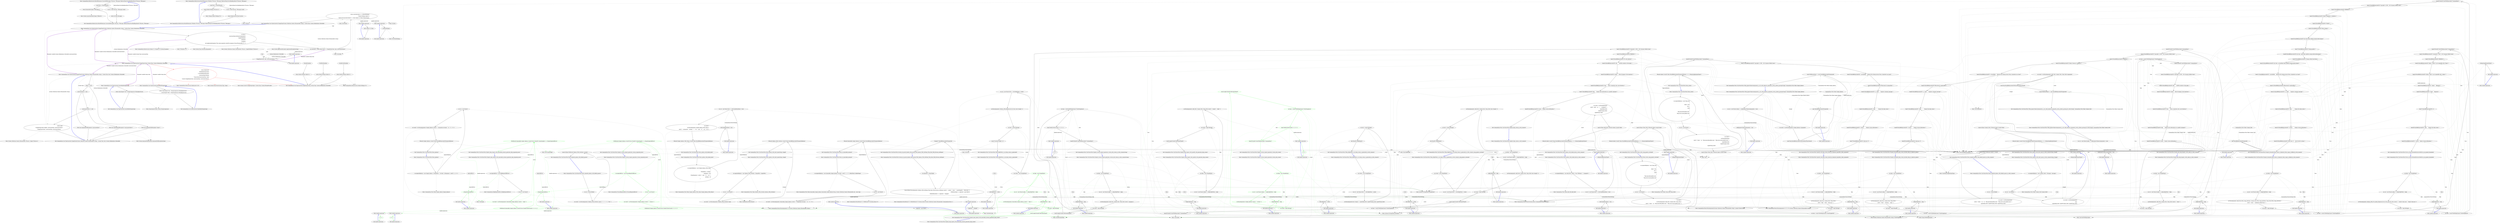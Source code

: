 digraph  {
n0 [label="Entry CommandLine.Infrastructure.ResultExtensions.SuccessfulMessages<TSuccess, TMessage>(RailwaySharp.ErrorHandling.Result<TSuccess, TMessage>)", span="15-15", cluster="CommandLine.Infrastructure.ResultExtensions.SuccessfulMessages<TSuccess, TMessage>(RailwaySharp.ErrorHandling.Result<TSuccess, TMessage>)"];
n1 [label="result.Tag == ResultType.Ok", span="17-17", cluster="CommandLine.Infrastructure.ResultExtensions.SuccessfulMessages<TSuccess, TMessage>(RailwaySharp.ErrorHandling.Result<TSuccess, TMessage>)"];
n2 [label="var ok = (Ok<TSuccess, TMessage>)result", span="19-19", cluster="CommandLine.Infrastructure.ResultExtensions.SuccessfulMessages<TSuccess, TMessage>(RailwaySharp.ErrorHandling.Result<TSuccess, TMessage>)"];
n4 [label="return Enumerable.Empty<TMessage>();", span="22-22", cluster="CommandLine.Infrastructure.ResultExtensions.SuccessfulMessages<TSuccess, TMessage>(RailwaySharp.ErrorHandling.Result<TSuccess, TMessage>)"];
n3 [label="return ok.Value.Messages;", span="20-20", cluster="CommandLine.Infrastructure.ResultExtensions.SuccessfulMessages<TSuccess, TMessage>(RailwaySharp.ErrorHandling.Result<TSuccess, TMessage>)"];
n5 [label="Exit CommandLine.Infrastructure.ResultExtensions.SuccessfulMessages<TSuccess, TMessage>(RailwaySharp.ErrorHandling.Result<TSuccess, TMessage>)", span="15-15", cluster="CommandLine.Infrastructure.ResultExtensions.SuccessfulMessages<TSuccess, TMessage>(RailwaySharp.ErrorHandling.Result<TSuccess, TMessage>)"];
n6 [label="Entry System.Linq.Enumerable.Empty<TResult>()", span="0-0", cluster="System.Linq.Enumerable.Empty<TResult>()"];
n7 [label="Entry CommandLine.Infrastructure.ResultExtensions.ToMaybe<TSuccess, TMessage>(RailwaySharp.ErrorHandling.Result<TSuccess, TMessage>)", span="25-25", cluster="CommandLine.Infrastructure.ResultExtensions.ToMaybe<TSuccess, TMessage>(RailwaySharp.ErrorHandling.Result<TSuccess, TMessage>)"];
n8 [label="result.Tag == ResultType.Ok", span="27-27", cluster="CommandLine.Infrastructure.ResultExtensions.ToMaybe<TSuccess, TMessage>(RailwaySharp.ErrorHandling.Result<TSuccess, TMessage>)"];
n9 [label="var ok = (Ok<TSuccess, TMessage>)result", span="29-29", cluster="CommandLine.Infrastructure.ResultExtensions.ToMaybe<TSuccess, TMessage>(RailwaySharp.ErrorHandling.Result<TSuccess, TMessage>)"];
n11 [label="return Maybe.Nothing<TSuccess>();", span="32-32", cluster="CommandLine.Infrastructure.ResultExtensions.ToMaybe<TSuccess, TMessage>(RailwaySharp.ErrorHandling.Result<TSuccess, TMessage>)"];
n10 [label="return Maybe.Just(ok.Value.Success);", span="30-30", cluster="CommandLine.Infrastructure.ResultExtensions.ToMaybe<TSuccess, TMessage>(RailwaySharp.ErrorHandling.Result<TSuccess, TMessage>)"];
n12 [label="Exit CommandLine.Infrastructure.ResultExtensions.ToMaybe<TSuccess, TMessage>(RailwaySharp.ErrorHandling.Result<TSuccess, TMessage>)", span="25-25", cluster="CommandLine.Infrastructure.ResultExtensions.ToMaybe<TSuccess, TMessage>(RailwaySharp.ErrorHandling.Result<TSuccess, TMessage>)"];
n13 [label="Entry Unk.Just", span="", cluster="Unk.Just"];
n14 [label="Entry CSharpx.Maybe.Nothing<T>()", span="116-116", cluster="CSharpx.Maybe.Nothing<T>()"];
d135 [label="((NotParsed<Immutable_Simple_Options>)result).Errors.Should().ContainSingle(e => e.Equals(expectedError))", span="276-276", cluster="CommandLine.Tests.Unit.ParserTests.Explicit_help_request_with_immutable_instance_generates_help_requested_error()", color=green, community=0];
d131 [label="var expectedError = new HelpRequestedError()", span="268-268", cluster="CommandLine.Tests.Unit.ParserTests.Explicit_help_request_with_immutable_instance_generates_help_requested_error()"];
d133 [label="var result = sut.ParseArguments<Immutable_Simple_Options>(new[] { ''--help'' })", span="272-272", cluster="CommandLine.Tests.Unit.ParserTests.Explicit_help_request_with_immutable_instance_generates_help_requested_error()", color=green, community=0];
d134 [label="((NotParsed<Immutable_Simple_Options>)result).Errors.Should().HaveCount(x => x == 1)", span="275-275", cluster="CommandLine.Tests.Unit.ParserTests.Explicit_help_request_with_immutable_instance_generates_help_requested_error()", color=green, community=0];
d136 [label="Exit CommandLine.Tests.Unit.ParserTests.Explicit_help_request_with_immutable_instance_generates_help_requested_error()", span="265-265", cluster="CommandLine.Tests.Unit.ParserTests.Explicit_help_request_with_immutable_instance_generates_help_requested_error()"];
d23 [label="Entry Unk.Should", span="", cluster="Unk.Should"];
d139 [label="Entry Unk.ContainSingle", span="", cluster="Unk.ContainSingle"];
d143 [label="Entry lambda expression", span="276-276", cluster="lambda expression"];
d144 [label="e.Equals(expectedError)", span="276-276", cluster="lambda expression", color=green, community=0];
d380 [label=expectedError, span=""];
d145 [label="Exit lambda expression", span="276-276", cluster="lambda expression"];
d146 [label="Entry Unk.Equals", span="", cluster="Unk.Equals"];
d132 [label="var sut = new Parser()", span="269-269", cluster="CommandLine.Tests.Unit.ParserTests.Explicit_help_request_with_immutable_instance_generates_help_requested_error()"];
d9 [label="Entry CommandLine.Parser.ParseArguments<T>(System.Collections.Generic.IEnumerable<string>)", span="85-85", cluster="CommandLine.Parser.ParseArguments<T>(System.Collections.Generic.IEnumerable<string>)"];
d138 [label="Entry Unk.HaveCount", span="", cluster="Unk.HaveCount"];
d140 [label="Entry lambda expression", span="275-275", cluster="lambda expression"];
d141 [label="x == 1", span="275-275", cluster="lambda expression", color=green, community=0];
d142 [label="Exit lambda expression", span="275-275", cluster="lambda expression"];
d148 [label="var help = new StringWriter()", span="284-284", cluster="CommandLine.Tests.Unit.ParserTests.Explicit_help_request_with_immutable_instance_generates_help_screen()", color=green, community=0];
d147 [label="Entry CommandLine.Tests.Unit.ParserTests.Explicit_help_request_with_immutable_instance_generates_help_screen()", span="281-281", cluster="CommandLine.Tests.Unit.ParserTests.Explicit_help_request_with_immutable_instance_generates_help_screen()"];
d149 [label="var sut = new Parser(config => config.HelpWriter = help)", span="285-285", cluster="CommandLine.Tests.Unit.ParserTests.Explicit_help_request_with_immutable_instance_generates_help_screen()", color=green, community=0];
d7 [label="Entry System.IO.StringWriter.StringWriter()", span="0-0", cluster="System.IO.StringWriter.StringWriter()"];
d156 [label="config.HelpWriter = help", span="285-285", cluster="lambda expression", color=green, community=0];
d151 [label="var result = help.ToString()", span="289-289", cluster="CommandLine.Tests.Unit.ParserTests.Explicit_help_request_with_immutable_instance_generates_help_screen()", color=green, community=0];
d150 [label="sut.ParseArguments<Immutable_Simple_Options>(new[] { ''--help'' })", span="288-288", cluster="CommandLine.Tests.Unit.ParserTests.Explicit_help_request_with_immutable_instance_generates_help_screen()", color=green, community=0];
d8 [label="Entry CommandLine.Parser.Parser(System.Action<CommandLine.ParserSettings>)", span="37-37", cluster="CommandLine.Parser.Parser(System.Action<CommandLine.ParserSettings>)"];
d381 [label=help, span=""];
d155 [label="Entry lambda expression", span="285-285", cluster="lambda expression"];
d157 [label="Exit lambda expression", span="285-285", cluster="lambda expression"];
d152 [label="result.Length.Should().BeGreaterThan(0)", span="292-292", cluster="CommandLine.Tests.Unit.ParserTests.Explicit_help_request_with_immutable_instance_generates_help_screen()", color=green, community=0];
d10 [label="Entry System.IO.StringWriter.ToString()", span="0-0", cluster="System.IO.StringWriter.ToString()"];
d153 [label="Exit CommandLine.Tests.Unit.ParserTests.Explicit_help_request_with_immutable_instance_generates_help_screen()", span="281-281", cluster="CommandLine.Tests.Unit.ParserTests.Explicit_help_request_with_immutable_instance_generates_help_screen()"];
d154 [label="Entry Unk.BeGreaterThan", span="", cluster="Unk.BeGreaterThan"];
d159 [label="var expectedError = new VersionRequestedError()", span="300-300", cluster="CommandLine.Tests.Unit.ParserTests.Explicit_version_request_generates_version_requested_error()", color=green, community=0];
d158 [label="Entry CommandLine.Tests.Unit.ParserTests.Explicit_version_request_generates_version_requested_error()", span="297-297", cluster="CommandLine.Tests.Unit.ParserTests.Explicit_version_request_generates_version_requested_error()"];
d160 [label="var sut = new Parser()", span="301-301", cluster="CommandLine.Tests.Unit.ParserTests.Explicit_version_request_generates_version_requested_error()", color=green, community=0];
d165 [label="Entry CommandLine.VersionRequestedError.VersionRequestedError()", span="457-457", cluster="CommandLine.VersionRequestedError.VersionRequestedError()"];
d163 [label="((NotParsed<Simple_Options>)result).Errors.Should().ContainSingle(e => e.Equals(expectedError))", span="308-308", cluster="CommandLine.Tests.Unit.ParserTests.Explicit_version_request_generates_version_requested_error()", color=green, community=0];
d170 [label="e.Equals(expectedError)", span="308-308", cluster="lambda expression", color=green, community=0];
d161 [label="var result = sut.ParseArguments<Simple_Options>(new[] { ''--version'' })", span="304-304", cluster="CommandLine.Tests.Unit.ParserTests.Explicit_version_request_generates_version_requested_error()", color=green, community=0];
d46 [label="Entry CommandLine.Parser.Parser()", span="26-26", cluster="CommandLine.Parser.Parser()"];
d162 [label="((NotParsed<Simple_Options>)result).Errors.Should().HaveCount(x => x == 1)", span="307-307", cluster="CommandLine.Tests.Unit.ParserTests.Explicit_version_request_generates_version_requested_error()", color=green, community=0];
d164 [label="Exit CommandLine.Tests.Unit.ParserTests.Explicit_version_request_generates_version_requested_error()", span="297-297", cluster="CommandLine.Tests.Unit.ParserTests.Explicit_version_request_generates_version_requested_error()"];
d169 [label="Entry lambda expression", span="308-308", cluster="lambda expression"];
d382 [label=expectedError, span=""];
d171 [label="Exit lambda expression", span="308-308", cluster="lambda expression"];
d166 [label="Entry lambda expression", span="307-307", cluster="lambda expression"];
d167 [label="x == 1", span="307-307", cluster="lambda expression", color=green, community=0];
d168 [label="Exit lambda expression", span="307-307", cluster="lambda expression"];
d173 [label="var help = new StringWriter()", span="316-316", cluster="CommandLine.Tests.Unit.ParserTests.Explicit_version_request_generates_version_info_screen()", color=green, community=0];
d172 [label="Entry CommandLine.Tests.Unit.ParserTests.Explicit_version_request_generates_version_info_screen()", span="313-313", cluster="CommandLine.Tests.Unit.ParserTests.Explicit_version_request_generates_version_info_screen()"];
d174 [label="var sut = new Parser(config => config.HelpWriter = help)", span="317-317", cluster="CommandLine.Tests.Unit.ParserTests.Explicit_version_request_generates_version_info_screen()", color=green, community=0];
d186 [label="config.HelpWriter = help", span="317-317", cluster="lambda expression", color=green, community=0];
d176 [label="var result = help.ToString()", span="321-321", cluster="CommandLine.Tests.Unit.ParserTests.Explicit_version_request_generates_version_info_screen()", color=green, community=0];
d175 [label="sut.ParseArguments<Simple_Options>(new[] { ''--version'' })", span="320-320", cluster="CommandLine.Tests.Unit.ParserTests.Explicit_version_request_generates_version_info_screen()", color=green, community=0];
d383 [label=help, span=""];
d185 [label="Entry lambda expression", span="317-317", cluster="lambda expression"];
d187 [label="Exit lambda expression", span="317-317", cluster="lambda expression"];
d177 [label="result.Length.Should().BeGreaterThan(0)", span="324-324", cluster="CommandLine.Tests.Unit.ParserTests.Explicit_version_request_generates_version_info_screen()", color=green, community=0];
d178 [label="var lines = result.ToNotEmptyLines().TrimStringArray()", span="325-325", cluster="CommandLine.Tests.Unit.ParserTests.Explicit_version_request_generates_version_info_screen()", color=green, community=0];
d179 [label="lines.Should().HaveCount(x => x == 1)", span="326-326", cluster="CommandLine.Tests.Unit.ParserTests.Explicit_version_request_generates_version_info_screen()", color=green, community=0];
d182 [label="Entry string.ToNotEmptyLines()", span="10-10", cluster="string.ToNotEmptyLines()"];
d183 [label="Entry System.Collections.Generic.IEnumerable<string>.TrimStringArray()", span="15-15", cluster="System.Collections.Generic.IEnumerable<string>.TrimStringArray()"];
d180 [label="lines[0].Should().StartWithEquivalent(''CommandLine'')", span="327-327", cluster="CommandLine.Tests.Unit.ParserTests.Explicit_version_request_generates_version_info_screen()", color=green, community=0];
d188 [label="Entry lambda expression", span="326-326", cluster="lambda expression"];
d181 [label="Exit CommandLine.Tests.Unit.ParserTests.Explicit_version_request_generates_version_info_screen()", span="313-313", cluster="CommandLine.Tests.Unit.ParserTests.Explicit_version_request_generates_version_info_screen()"];
d184 [label="Entry Unk.StartWithEquivalent", span="", cluster="Unk.StartWithEquivalent"];
d189 [label="x == 1", span="326-326", cluster="lambda expression", color=green, community=0];
d190 [label="Exit lambda expression", span="326-326", cluster="lambda expression"];
d130 [label="Entry CommandLine.Tests.Unit.ParserTests.Explicit_help_request_with_immutable_instance_generates_help_requested_error()", span="265-265", cluster="CommandLine.Tests.Unit.ParserTests.Explicit_help_request_with_immutable_instance_generates_help_requested_error()"];
d137 [label="Entry CommandLine.HelpRequestedError.HelpRequestedError()", span="393-393", cluster="CommandLine.HelpRequestedError.HelpRequestedError()"];
d20 [label="text.Should().NotBeEmpty()", span="43-43", cluster="CommandLine.Tests.Unit.ParserTests.When_HelpWriter_is_set_help_screen_is_generated_in_verbs_scenario()"];
d33 [label="text.Should().NotBeEmpty()", span="59-59", cluster="CommandLine.Tests.Unit.ParserTests.When_HelpWriter_is_set_help_screen_is_generated_in_verbs_scenario_using_generic_overload()"];
d196 [label="result.Length.Should().BeGreaterThan(0)", span="343-343", cluster="CommandLine.Tests.Unit.ParserTests.Implicit_help_screen_in_verb_scenario()"];
d198 [label="lines[0].Should().StartWithEquivalent(''CommandLine'')", span="345-345", cluster="CommandLine.Tests.Unit.ParserTests.Implicit_help_screen_in_verb_scenario()"];
d217 [label="lines[0].Should().StartWithEquivalent(''CommandLine'')", span="370-370", cluster="CommandLine.Tests.Unit.ParserTests.Double_dash_help_dispalys_verbs_index_in_verbs_scenario()"];
d233 [label="result.Length.Should().BeGreaterThan(0)", span="394-394", cluster="CommandLine.Tests.Unit.ParserTests.Explicit_version_request_generates_version_info_screen_in_verbs_scenario(string)"];
d235 [label="lines.Should().HaveCount(x => x == 1)", span="396-396", cluster="CommandLine.Tests.Unit.ParserTests.Explicit_version_request_generates_version_info_screen_in_verbs_scenario(string)"];
d236 [label="lines[0].Should().StartWithEquivalent(''CommandLine'')", span="397-397", cluster="CommandLine.Tests.Unit.ParserTests.Explicit_version_request_generates_version_info_screen_in_verbs_scenario(string)"];
d250 [label="lines[0].Should().StartWithEquivalent(''CommandLine'')", span="414-414", cluster="CommandLine.Tests.Unit.ParserTests.Errors_of_type_MutuallyExclusiveSetError_are_properly_formatted()"];
d269 [label="result.Length.Should().BeGreaterThan(0)", span="439-439", cluster="CommandLine.Tests.Unit.ParserTests.Explicit_help_request_with_specific_verb_generates_help_screen()"];
d280 [label="lines[0].Should().StartWithEquivalent(''CommandLine'')", span="457-457", cluster="CommandLine.Tests.Unit.ParserTests.Properly_formatted_help_screen_is_displayed_when_usage_is_defined_in_verb_scenario()"];
d307 [label="lines[0].Should().StartWithEquivalent(''CommandLine'')", span="492-492", cluster="CommandLine.Tests.Unit.ParserTests.Specific_verb_help_screen_should_be_displayed_regardless_other_argument()"];
d350 [label="lines[0].Should().StartWithEquivalent(''CommandLine'')", span="556-556", cluster="CommandLine.Tests.Unit.ParserTests.Properly_formatted_help_screen_excludes_help_as_unknown_option()"];
d3 [label="sut.ParseArguments<Options_With_Required_Set_To_True>(new string[] { })", span="23-23", cluster="CommandLine.Tests.Unit.ParserTests.When_HelpWriter_is_set_help_screen_is_generated()"];
d42 [label="var result = sut.ParseArguments<Simple_Options>(new[] { ''--stringvalue=strvalue'', ''-i1'', ''2'', ''3'' })", span="71-71", cluster="CommandLine.Tests.Unit.ParserTests.Parse_options()"];
d51 [label="var result = sut.ParseArguments<Options_With_Switches>(args)", span="90-90", cluster="CommandLine.Tests.Unit.ParserTests.Parse_options_with_short_name(string, string[])"];
d57 [label="var result = sut.ParseArguments<Options_With_Switches>(new[] { ''-i'', ''-i'', ''-o'', ''file'' })", span="104-104", cluster="CommandLine.Tests.Unit.ParserTests.Parse_repeated_options_with_default_parser()"];
d64 [label="var result =\r\n                sut.ParseArguments<Simple_Options_With_Values>(\r\n                    new[] { ''--stringvalue'', ''astring'', ''--'', ''20'', ''--aaa'', ''-b'', ''--ccc'', ''30'' })", span="125-127", cluster="CommandLine.Tests.Unit.ParserTests.Parse_options_with_double_dash()"];
d126 [label="var result = sut.ParseArguments<Immutable_Simple_Options>(new[] { ''--stringvalue=strvalue'', ''-i1'', ''2'', ''3'' })", span="257-257", cluster="CommandLine.Tests.Unit.ParserTests.Parse_to_immutable_instance()"];
d247 [label="sut.ParseArguments<Options_With_Two_Option_Required_Set_To_True_And_Two_Sets>(new[] { ''--weburl=value.com'', ''--ftpurl=value.org'' })", span="409-409", cluster="CommandLine.Tests.Unit.ParserTests.Errors_of_type_MutuallyExclusiveSetError_are_properly_formatted()"];
d321 [label="var result = sut.ParseArguments<Simple_Options>(arguments)", span="514-514", cluster="CommandLine.Tests.Unit.ParserTests.When_IgnoreUnknownArguments_is_set_valid_unknown_arguments_avoid_a_failure_parsing(string[], CommandLine.Tests.Fakes.Simple_Options)"];
d366 [label="Parser.Default.ParseArguments<Options_With_SetName_That_Ends_With_Previous_SetName>(new[] { ''--weburl'', ''value'', ''--somethingelse'', ''othervalue'' })\r\n                .WithParsed(opts => expected = opts.WebUrl)\r\n                .WithNotParsed(err => expected = ''changed'')", span="574-576", cluster="CommandLine.Tests.Unit.ParserTests.Invoke_not_parsed_lambda_when_parsed_With_Options_With_SetName_That_Ends_With_Previous_SetName()"];
d1 [label="var writer = new StringWriter()", span="19-19", cluster="CommandLine.Tests.Unit.ParserTests.When_HelpWriter_is_set_help_screen_is_generated()"];
d16 [label="var writer = new StringWriter()", span="35-35", cluster="CommandLine.Tests.Unit.ParserTests.When_HelpWriter_is_set_help_screen_is_generated_in_verbs_scenario()"];
d29 [label="var writer = new StringWriter()", span="51-51", cluster="CommandLine.Tests.Unit.ParserTests.When_HelpWriter_is_set_help_screen_is_generated_in_verbs_scenario_using_generic_overload()"];
d192 [label="var help = new StringWriter()", span="335-335", cluster="CommandLine.Tests.Unit.ParserTests.Implicit_help_screen_in_verb_scenario()"];
d212 [label="var help = new StringWriter()", span="361-361", cluster="CommandLine.Tests.Unit.ParserTests.Double_dash_help_dispalys_verbs_index_in_verbs_scenario()"];
d229 [label="var help = new StringWriter()", span="386-386", cluster="CommandLine.Tests.Unit.ParserTests.Explicit_version_request_generates_version_info_screen_in_verbs_scenario(string)"];
d245 [label="var help = new StringWriter()", span="405-405", cluster="CommandLine.Tests.Unit.ParserTests.Errors_of_type_MutuallyExclusiveSetError_are_properly_formatted()"];
d265 [label="var help = new StringWriter()", span="431-431", cluster="CommandLine.Tests.Unit.ParserTests.Explicit_help_request_with_specific_verb_generates_help_screen()"];
d275 [label="var help = new StringWriter()", span="447-447", cluster="CommandLine.Tests.Unit.ParserTests.Properly_formatted_help_screen_is_displayed_when_usage_is_defined_in_verb_scenario()"];
d302 [label="var help = new StringWriter()", span="482-482", cluster="CommandLine.Tests.Unit.ParserTests.Specific_verb_help_screen_should_be_displayed_regardless_other_argument()"];
d345 [label="var help = new StringWriter()", span="546-546", cluster="CommandLine.Tests.Unit.ParserTests.Properly_formatted_help_screen_excludes_help_as_unknown_option()"];
d2 [label="var sut = new Parser(with => with.HelpWriter = writer)", span="20-20", cluster="CommandLine.Tests.Unit.ParserTests.When_HelpWriter_is_set_help_screen_is_generated()"];
d17 [label="var sut = new Parser(with => with.HelpWriter = writer)", span="36-36", cluster="CommandLine.Tests.Unit.ParserTests.When_HelpWriter_is_set_help_screen_is_generated_in_verbs_scenario()"];
d30 [label="var sut = new Parser(with => with.HelpWriter = writer)", span="52-52", cluster="CommandLine.Tests.Unit.ParserTests.When_HelpWriter_is_set_help_screen_is_generated_in_verbs_scenario_using_generic_overload()"];
d63 [label="var sut = new Parser(with => with.EnableDashDash = true)", span="122-122", cluster="CommandLine.Tests.Unit.ParserTests.Parse_options_with_double_dash()"];
d73 [label="var sut = new Parser(with => with.EnableDashDash = true)", span="139-139", cluster="CommandLine.Tests.Unit.ParserTests.Parse_options_with_double_dash_in_verbs_scenario()"];
d193 [label="var sut = new Parser(config => config.HelpWriter = help)", span="336-336", cluster="CommandLine.Tests.Unit.ParserTests.Implicit_help_screen_in_verb_scenario()"];
d213 [label="var sut = new Parser(config => config.HelpWriter = help)", span="362-362", cluster="CommandLine.Tests.Unit.ParserTests.Double_dash_help_dispalys_verbs_index_in_verbs_scenario()"];
d230 [label="var sut = new Parser(config => config.HelpWriter = help)", span="387-387", cluster="CommandLine.Tests.Unit.ParserTests.Explicit_version_request_generates_version_info_screen_in_verbs_scenario(string)"];
d246 [label="var sut = new Parser(config => config.HelpWriter = help)", span="406-406", cluster="CommandLine.Tests.Unit.ParserTests.Errors_of_type_MutuallyExclusiveSetError_are_properly_formatted()"];
d266 [label="var sut = new Parser(config => config.HelpWriter = help)", span="432-432", cluster="CommandLine.Tests.Unit.ParserTests.Explicit_help_request_with_specific_verb_generates_help_screen()"];
d276 [label="var sut = new Parser(config => config.HelpWriter = help)", span="448-448", cluster="CommandLine.Tests.Unit.ParserTests.Properly_formatted_help_screen_is_displayed_when_usage_is_defined_in_verb_scenario()"];
d303 [label="var sut = new Parser(config => config.HelpWriter = help)", span="483-483", cluster="CommandLine.Tests.Unit.ParserTests.Specific_verb_help_screen_should_be_displayed_regardless_other_argument()"];
d320 [label="var sut = new Parser(config => config.IgnoreUnknownArguments = true)", span="511-511", cluster="CommandLine.Tests.Unit.ParserTests.When_IgnoreUnknownArguments_is_set_valid_unknown_arguments_avoid_a_failure_parsing(string[], CommandLine.Tests.Fakes.Simple_Options)"];
d333 [label="var sut = new Parser(config => config.IgnoreUnknownArguments = true)", span="530-530", cluster="CommandLine.Tests.Unit.ParserTests.When_IgnoreUnknownArguments_is_set_valid_unknown_arguments_avoid_a_failure_parsing_for_verbs(string[], CommandLine.Tests.Fakes.Commit_Verb)"];
d346 [label="var sut = new Parser(config => config.HelpWriter = help)", span="547-547", cluster="CommandLine.Tests.Unit.ParserTests.Properly_formatted_help_screen_excludes_help_as_unknown_option()"];
d4 [label="var text = writer.ToString()", span="26-26", cluster="CommandLine.Tests.Unit.ParserTests.When_HelpWriter_is_set_help_screen_is_generated()"];
d19 [label="var text = writer.ToString()", span="42-42", cluster="CommandLine.Tests.Unit.ParserTests.When_HelpWriter_is_set_help_screen_is_generated_in_verbs_scenario()"];
d32 [label="var text = writer.ToString()", span="58-58", cluster="CommandLine.Tests.Unit.ParserTests.When_HelpWriter_is_set_help_screen_is_generated_in_verbs_scenario_using_generic_overload()"];
d195 [label="var result = help.ToString()", span="340-340", cluster="CommandLine.Tests.Unit.ParserTests.Implicit_help_screen_in_verb_scenario()"];
d215 [label="var result = help.ToString()", span="366-366", cluster="CommandLine.Tests.Unit.ParserTests.Double_dash_help_dispalys_verbs_index_in_verbs_scenario()"];
d232 [label="var result = help.ToString()", span="391-391", cluster="CommandLine.Tests.Unit.ParserTests.Explicit_version_request_generates_version_info_screen_in_verbs_scenario(string)"];
d248 [label="var result = help.ToString()", span="410-410", cluster="CommandLine.Tests.Unit.ParserTests.Errors_of_type_MutuallyExclusiveSetError_are_properly_formatted()"];
d268 [label="var result = help.ToString()", span="436-436", cluster="CommandLine.Tests.Unit.ParserTests.Explicit_help_request_with_specific_verb_generates_help_screen()"];
d278 [label="var result = help.ToString()", span="453-453", cluster="CommandLine.Tests.Unit.ParserTests.Properly_formatted_help_screen_is_displayed_when_usage_is_defined_in_verb_scenario()"];
d305 [label="var result = help.ToString()", span="488-488", cluster="CommandLine.Tests.Unit.ParserTests.Specific_verb_help_screen_should_be_displayed_regardless_other_argument()"];
d348 [label="var result = help.ToString()", span="552-552", cluster="CommandLine.Tests.Unit.ParserTests.Properly_formatted_help_screen_excludes_help_as_unknown_option()"];
d41 [label="var sut = new Parser()", span="68-68", cluster="CommandLine.Tests.Unit.ParserTests.Parse_options()"];
d50 [label="var sut = new Parser()", span="87-87", cluster="CommandLine.Tests.Unit.ParserTests.Parse_options_with_short_name(string, string[])"];
d88 [label="var sut = new Parser()", span="168-168", cluster="CommandLine.Tests.Unit.ParserTests.Parse_verbs()"];
d99 [label="var sut = new Parser()", span="193-193", cluster="CommandLine.Tests.Unit.ParserTests.Parse_options_with_short_name_in_verbs_scenario(string, string[])"];
d115 [label="var sut = new Parser()", span="236-236", cluster="CommandLine.Tests.Unit.ParserTests.Parse_verbs_using_generic_overload()"];
d125 [label="var sut = new Parser()", span="254-254", cluster="CommandLine.Tests.Unit.ParserTests.Parse_to_immutable_instance()"];
d197 [label="var lines = result.ToNotEmptyLines().TrimStringArray()", span="344-344", cluster="CommandLine.Tests.Unit.ParserTests.Implicit_help_screen_in_verb_scenario()"];
d216 [label="var lines = result.ToNotEmptyLines().TrimStringArray()", span="369-369", cluster="CommandLine.Tests.Unit.ParserTests.Double_dash_help_dispalys_verbs_index_in_verbs_scenario()"];
d234 [label="var lines = result.ToNotEmptyLines().TrimStringArray()", span="395-395", cluster="CommandLine.Tests.Unit.ParserTests.Explicit_version_request_generates_version_info_screen_in_verbs_scenario(string)"];
d249 [label="var lines = result.ToNotEmptyLines().TrimStringArray()", span="413-413", cluster="CommandLine.Tests.Unit.ParserTests.Errors_of_type_MutuallyExclusiveSetError_are_properly_formatted()"];
d279 [label="var lines = result.ToNotEmptyLines().TrimStringArray()", span="456-456", cluster="CommandLine.Tests.Unit.ParserTests.Properly_formatted_help_screen_is_displayed_when_usage_is_defined_in_verb_scenario()"];
d306 [label="var lines = result.ToNotEmptyLines().TrimStringArray()", span="491-491", cluster="CommandLine.Tests.Unit.ParserTests.Specific_verb_help_screen_should_be_displayed_regardless_other_argument()"];
d349 [label="var lines = result.ToNotEmptyLines().TrimStringArray()", span="555-555", cluster="CommandLine.Tests.Unit.ParserTests.Properly_formatted_help_screen_excludes_help_as_unknown_option()"];
d21 [label="Exit CommandLine.Tests.Unit.ParserTests.When_HelpWriter_is_set_help_screen_is_generated_in_verbs_scenario()", span="32-32", cluster="CommandLine.Tests.Unit.ParserTests.When_HelpWriter_is_set_help_screen_is_generated_in_verbs_scenario()"];
d24 [label="Entry Unk.NotBeEmpty", span="", cluster="Unk.NotBeEmpty"];
d34 [label="Exit CommandLine.Tests.Unit.ParserTests.When_HelpWriter_is_set_help_screen_is_generated_in_verbs_scenario_using_generic_overload()", span="48-48", cluster="CommandLine.Tests.Unit.ParserTests.When_HelpWriter_is_set_help_screen_is_generated_in_verbs_scenario_using_generic_overload()"];
d199 [label="lines[1].ShouldBeEquivalentTo(''Copyright (c) 2005 - 2015 Giacomo Stelluti Scala'')", span="346-346", cluster="CommandLine.Tests.Unit.ParserTests.Implicit_help_screen_in_verb_scenario()"];
d218 [label="lines[1].ShouldBeEquivalentTo(''Copyright (c) 2005 - 2015 Giacomo Stelluti Scala'')", span="371-371", cluster="CommandLine.Tests.Unit.ParserTests.Double_dash_help_dispalys_verbs_index_in_verbs_scenario()"];
d241 [label="Entry lambda expression", span="396-396", cluster="lambda expression"];
d237 [label="Exit CommandLine.Tests.Unit.ParserTests.Explicit_version_request_generates_version_info_screen_in_verbs_scenario(string)", span="383-383", cluster="CommandLine.Tests.Unit.ParserTests.Explicit_version_request_generates_version_info_screen_in_verbs_scenario(string)"];
d251 [label="lines[1].ShouldBeEquivalentTo(''Copyright (c) 2005 - 2015 Giacomo Stelluti Scala'')", span="415-415", cluster="CommandLine.Tests.Unit.ParserTests.Errors_of_type_MutuallyExclusiveSetError_are_properly_formatted()"];
d270 [label="Exit CommandLine.Tests.Unit.ParserTests.Explicit_help_request_with_specific_verb_generates_help_screen()", span="428-428", cluster="CommandLine.Tests.Unit.ParserTests.Explicit_help_request_with_specific_verb_generates_help_screen()"];
d281 [label="lines[1].ShouldBeEquivalentTo(''Copyright (c) 2005 - 2015 Giacomo Stelluti Scala'')", span="458-458", cluster="CommandLine.Tests.Unit.ParserTests.Properly_formatted_help_screen_is_displayed_when_usage_is_defined_in_verb_scenario()"];
d308 [label="lines[1].ShouldBeEquivalentTo(''Copyright (c) 2005 - 2015 Giacomo Stelluti Scala'')", span="493-493", cluster="CommandLine.Tests.Unit.ParserTests.Specific_verb_help_screen_should_be_displayed_regardless_other_argument()"];
d351 [label="lines[1].ShouldBeEquivalentTo(''Copyright (c) 2005 - 2015 Giacomo Stelluti Scala'')", span="557-557", cluster="CommandLine.Tests.Unit.ParserTests.Properly_formatted_help_screen_excludes_help_as_unknown_option()"];
d43 [label="((Parsed<Simple_Options>)result).Value.ShouldBeEquivalentTo(expectedOptions)", span="74-74", cluster="CommandLine.Tests.Unit.ParserTests.Parse_options()"];
d48 [label="Entry CommandLine.Tests.Unit.ParserTests.Parse_options_with_short_name(string, string[])", span="83-83", cluster="CommandLine.Tests.Unit.ParserTests.Parse_options_with_short_name(string, string[])"];
d52 [label="((Parsed<Options_With_Switches>)result).Value.ShouldBeEquivalentTo(expectedOptions)", span="93-93", cluster="CommandLine.Tests.Unit.ParserTests.Parse_options_with_short_name(string, string[])"];
d56 [label="var sut = Parser.Default", span="101-101", cluster="CommandLine.Tests.Unit.ParserTests.Parse_repeated_options_with_default_parser()"];
d58 [label="Assert.IsType<NotParsed<Options_With_Switches>>(result)", span="107-107", cluster="CommandLine.Tests.Unit.ParserTests.Parse_repeated_options_with_default_parser()"];
d65 [label="((Parsed<Simple_Options_With_Values>)result).Value.ShouldBeEquivalentTo(expectedOptions)", span="130-130", cluster="CommandLine.Tests.Unit.ParserTests.Parse_options_with_double_dash()"];
d127 [label="((Parsed<Immutable_Simple_Options>)result).Value.ShouldBeEquivalentTo(expectedOptions)", span="260-260", cluster="CommandLine.Tests.Unit.ParserTests.Parse_to_immutable_instance()"];
d319 [label="Entry CommandLine.Tests.Unit.ParserTests.When_IgnoreUnknownArguments_is_set_valid_unknown_arguments_avoid_a_failure_parsing(string[], CommandLine.Tests.Fakes.Simple_Options)", span="506-506", cluster="CommandLine.Tests.Unit.ParserTests.When_IgnoreUnknownArguments_is_set_valid_unknown_arguments_avoid_a_failure_parsing(string[], CommandLine.Tests.Fakes.Simple_Options)"];
d322 [label="result.Tag.ShouldBeEquivalentTo(ParserResultType.Parsed)", span="517-517", cluster="CommandLine.Tests.Unit.ParserTests.When_IgnoreUnknownArguments_is_set_valid_unknown_arguments_avoid_a_failure_parsing(string[], CommandLine.Tests.Fakes.Simple_Options)"];
d323 [label="result.WithParsed(opts => opts.ShouldBeEquivalentTo(expected))", span="518-518", cluster="CommandLine.Tests.Unit.ParserTests.When_IgnoreUnknownArguments_is_set_valid_unknown_arguments_avoid_a_failure_parsing(string[], CommandLine.Tests.Fakes.Simple_Options)"];
d365 [label="var expected = string.Empty", span="573-573", cluster="CommandLine.Tests.Unit.ParserTests.Invoke_not_parsed_lambda_when_parsed_With_Options_With_SetName_That_Ends_With_Previous_SetName()"];
d367 [label="''changed''.ShouldBeEquivalentTo(expected)", span="578-578", cluster="CommandLine.Tests.Unit.ParserTests.Invoke_not_parsed_lambda_when_parsed_With_Options_With_SetName_That_Ends_With_Previous_SetName()"];
d369 [label="Entry CommandLine.ParserResult<T>.WithParsed<T>(System.Action<T>)", span="20-20", cluster="CommandLine.ParserResult<T>.WithParsed<T>(System.Action<T>)"];
d370 [label="Entry CommandLine.ParserResult<T>.WithNotParsed<T>(System.Action<System.Collections.Generic.IEnumerable<CommandLine.Error>>)", span="58-58", cluster="CommandLine.ParserResult<T>.WithNotParsed<T>(System.Action<System.Collections.Generic.IEnumerable<CommandLine.Error>>)"];
d371 [label="Entry lambda expression", span="575-575", cluster="lambda expression"];
d374 [label="Entry lambda expression", span="576-576", cluster="lambda expression"];
d0 [label="Entry CommandLine.Tests.Unit.ParserTests.When_HelpWriter_is_set_help_screen_is_generated()", span="16-16", cluster="CommandLine.Tests.Unit.ParserTests.When_HelpWriter_is_set_help_screen_is_generated()"];
d13 [label="with.HelpWriter = writer", span="20-20", cluster="lambda expression"];
d15 [label="Entry CommandLine.Tests.Unit.ParserTests.When_HelpWriter_is_set_help_screen_is_generated_in_verbs_scenario()", span="32-32", cluster="CommandLine.Tests.Unit.ParserTests.When_HelpWriter_is_set_help_screen_is_generated_in_verbs_scenario()"];
d26 [label="with.HelpWriter = writer", span="36-36", cluster="lambda expression"];
d28 [label="Entry CommandLine.Tests.Unit.ParserTests.When_HelpWriter_is_set_help_screen_is_generated_in_verbs_scenario_using_generic_overload()", span="48-48", cluster="CommandLine.Tests.Unit.ParserTests.When_HelpWriter_is_set_help_screen_is_generated_in_verbs_scenario_using_generic_overload()"];
d37 [label="with.HelpWriter = writer", span="52-52", cluster="lambda expression"];
d191 [label="Entry CommandLine.Tests.Unit.ParserTests.Implicit_help_screen_in_verb_scenario()", span="332-332", cluster="CommandLine.Tests.Unit.ParserTests.Implicit_help_screen_in_verb_scenario()"];
d209 [label="config.HelpWriter = help", span="336-336", cluster="lambda expression"];
d211 [label="Entry CommandLine.Tests.Unit.ParserTests.Double_dash_help_dispalys_verbs_index_in_verbs_scenario()", span="358-358", cluster="CommandLine.Tests.Unit.ParserTests.Double_dash_help_dispalys_verbs_index_in_verbs_scenario()"];
d226 [label="config.HelpWriter = help", span="362-362", cluster="lambda expression"];
d228 [label="Entry CommandLine.Tests.Unit.ParserTests.Explicit_version_request_generates_version_info_screen_in_verbs_scenario(string)", span="383-383", cluster="CommandLine.Tests.Unit.ParserTests.Explicit_version_request_generates_version_info_screen_in_verbs_scenario(string)"];
d239 [label="config.HelpWriter = help", span="387-387", cluster="lambda expression"];
d244 [label="Entry CommandLine.Tests.Unit.ParserTests.Errors_of_type_MutuallyExclusiveSetError_are_properly_formatted()", span="402-402", cluster="CommandLine.Tests.Unit.ParserTests.Errors_of_type_MutuallyExclusiveSetError_are_properly_formatted()"];
d262 [label="config.HelpWriter = help", span="406-406", cluster="lambda expression"];
d264 [label="Entry CommandLine.Tests.Unit.ParserTests.Explicit_help_request_with_specific_verb_generates_help_screen()", span="428-428", cluster="CommandLine.Tests.Unit.ParserTests.Explicit_help_request_with_specific_verb_generates_help_screen()"];
d272 [label="config.HelpWriter = help", span="432-432", cluster="lambda expression"];
d274 [label="Entry CommandLine.Tests.Unit.ParserTests.Properly_formatted_help_screen_is_displayed_when_usage_is_defined_in_verb_scenario()", span="444-444", cluster="CommandLine.Tests.Unit.ParserTests.Properly_formatted_help_screen_is_displayed_when_usage_is_defined_in_verb_scenario()"];
d299 [label="config.HelpWriter = help", span="448-448", cluster="lambda expression"];
d301 [label="Entry CommandLine.Tests.Unit.ParserTests.Specific_verb_help_screen_should_be_displayed_regardless_other_argument()", span="479-479", cluster="CommandLine.Tests.Unit.ParserTests.Specific_verb_help_screen_should_be_displayed_regardless_other_argument()"];
d317 [label="config.HelpWriter = help", span="483-483", cluster="lambda expression"];
d344 [label="Entry CommandLine.Tests.Unit.ParserTests.Properly_formatted_help_screen_excludes_help_as_unknown_option()", span="543-543", cluster="CommandLine.Tests.Unit.ParserTests.Properly_formatted_help_screen_excludes_help_as_unknown_option()"];
d362 [label="config.HelpWriter = help", span="547-547", cluster="lambda expression"];
d18 [label="sut.ParseArguments(new string[] { }, typeof(Add_Verb), typeof(Commit_Verb), typeof(Clone_Verb))", span="39-39", cluster="CommandLine.Tests.Unit.ParserTests.When_HelpWriter_is_set_help_screen_is_generated_in_verbs_scenario()"];
d31 [label="sut.ParseArguments<Add_Verb, Commit_Verb, Clone_Verb>(new string[] { })", span="55-55", cluster="CommandLine.Tests.Unit.ParserTests.When_HelpWriter_is_set_help_screen_is_generated_in_verbs_scenario_using_generic_overload()"];
d62 [label="var expectedOptions = new Simple_Options_With_Values\r\n                                  {\r\n                                      StringValue = ''astring'',\r\n                                      LongValue = 20L,\r\n                                      StringSequence = new[] { ''--aaa'', ''-b'', ''--ccc'' },\r\n                                      IntValue = 30\r\n                                  }", span="115-121", cluster="CommandLine.Tests.Unit.ParserTests.Parse_options_with_double_dash()"];
d69 [label="with.EnableDashDash = true", span="122-122", cluster="lambda expression"];
d72 [label="var expectedOptions = new Add_Verb { Patch = true, FileName = ''--strange-fn'' }", span="138-138", cluster="CommandLine.Tests.Unit.ParserTests.Parse_options_with_double_dash_in_verbs_scenario()"];
d74 [label="var result = sut.ParseArguments(\r\n                new[] { ''add'', ''-p'', ''--'', ''--strange-fn'' },\r\n                typeof(Add_Verb),\r\n                typeof(Commit_Verb),\r\n                typeof(Clone_Verb))", span="142-146", cluster="CommandLine.Tests.Unit.ParserTests.Parse_options_with_double_dash_in_verbs_scenario()"];
d80 [label="with.EnableDashDash = true", span="139-139", cluster="lambda expression"];
d194 [label="sut.ParseArguments<Add_Verb, Commit_Verb, Clone_Verb>(new string[] { })", span="339-339", cluster="CommandLine.Tests.Unit.ParserTests.Implicit_help_screen_in_verb_scenario()"];
d214 [label="sut.ParseArguments<Add_Verb, Commit_Verb, Clone_Verb>(new[] { ''--help'' })", span="365-365", cluster="CommandLine.Tests.Unit.ParserTests.Double_dash_help_dispalys_verbs_index_in_verbs_scenario()"];
d231 [label="sut.ParseArguments<Add_Verb, Commit_Verb, Clone_Verb>(new[] { command })", span="390-390", cluster="CommandLine.Tests.Unit.ParserTests.Explicit_version_request_generates_version_info_screen_in_verbs_scenario(string)"];
d267 [label="sut.ParseArguments<Add_Verb, Commit_Verb, Clone_Verb>(new[] { ''commit'', ''--help'' })", span="435-435", cluster="CommandLine.Tests.Unit.ParserTests.Explicit_help_request_with_specific_verb_generates_help_screen()"];
d277 [label="sut.ParseArguments<Add_Verb_With_Usage_Attribute, Commit_Verb_With_Usage_Attribute, Clone_Verb_With_Usage_Attribute>(\r\n                new[] { ''clone'', ''--badoption=@bad?value'' })", span="451-452", cluster="CommandLine.Tests.Unit.ParserTests.Properly_formatted_help_screen_is_displayed_when_usage_is_defined_in_verb_scenario()"];
d304 [label="sut.ParseArguments<Add_Verb, Commit_Verb, Clone_Verb>(\r\n                new[] { ''help'', ''clone'', ''extra-arg'' })", span="486-487", cluster="CommandLine.Tests.Unit.ParserTests.Specific_verb_help_screen_should_be_displayed_regardless_other_argument()"];
d327 [label="config.IgnoreUnknownArguments = true", span="511-511", cluster="lambda expression"];
d332 [label="Entry CommandLine.Tests.Unit.ParserTests.When_IgnoreUnknownArguments_is_set_valid_unknown_arguments_avoid_a_failure_parsing_for_verbs(string[], CommandLine.Tests.Fakes.Commit_Verb)", span="525-525", cluster="CommandLine.Tests.Unit.ParserTests.When_IgnoreUnknownArguments_is_set_valid_unknown_arguments_avoid_a_failure_parsing_for_verbs(string[], CommandLine.Tests.Fakes.Commit_Verb)"];
d334 [label="var result = sut.ParseArguments<Add_Verb, Commit_Verb, Clone_Verb>(arguments)", span="533-533", cluster="CommandLine.Tests.Unit.ParserTests.When_IgnoreUnknownArguments_is_set_valid_unknown_arguments_avoid_a_failure_parsing_for_verbs(string[], CommandLine.Tests.Fakes.Commit_Verb)"];
d339 [label="config.IgnoreUnknownArguments = true", span="530-530", cluster="lambda expression"];
d347 [label="sut.ParseArguments<Add_Verb, Commit_Verb, Clone_Verb>(\r\n                new[] { ''clone'', ''--bad-arg'', ''--help'' })", span="550-551", cluster="CommandLine.Tests.Unit.ParserTests.Properly_formatted_help_screen_excludes_help_as_unknown_option()"];
d5 [label="Assert.True(text.Length > 0)", span="27-27", cluster="CommandLine.Tests.Unit.ParserTests.When_HelpWriter_is_set_help_screen_is_generated()"];
d40 [label="var expectedOptions = new Simple_Options { StringValue = ''strvalue'', IntSequence = new[] { 1, 2, 3 } }", span="67-67", cluster="CommandLine.Tests.Unit.ParserTests.Parse_options()"];
d49 [label="var expectedOptions = new Options_With_Switches { OutputFile = outputFile }", span="86-86", cluster="CommandLine.Tests.Unit.ParserTests.Parse_options_with_short_name(string, string[])"];
d87 [label="var expectedOptions = new Clone_Verb\r\n                                  {\r\n                                      Quiet = true,\r\n                                      Urls =\r\n                                          new[]\r\n                                          {\r\n                                              ''http://gsscoder.github.com/'',\r\n                                              ''http://yes-to-nooo.github.com/''\r\n                                          }\r\n                                  }", span="158-167", cluster="CommandLine.Tests.Unit.ParserTests.Parse_verbs()"];
d89 [label="var result =\r\n                sut.ParseArguments(\r\n                    new[] { ''clone'', ''-q'', ''http://gsscoder.github.com/'', ''http://yes-to-nooo.github.com/'' },\r\n                    typeof(Add_Verb),\r\n                    typeof(Commit_Verb),\r\n                    typeof(Clone_Verb))", span="171-176", cluster="CommandLine.Tests.Unit.ParserTests.Parse_verbs()"];
d98 [label="var expectedOptions = new Commit_Verb() { Message = message }", span="192-192", cluster="CommandLine.Tests.Unit.ParserTests.Parse_options_with_short_name_in_verbs_scenario(string, string[])"];
d100 [label="var result = sut.ParseArguments(\r\n                args,\r\n                typeof(Add_Verb), typeof(Commit_Verb), typeof(Clone_Verb))", span="196-198", cluster="CommandLine.Tests.Unit.ParserTests.Parse_options_with_short_name_in_verbs_scenario(string, string[])"];
d114 [label="var expectedOptions = new Clone_Verb\r\n                                  {\r\n                                      Quiet = true,\r\n                                      Urls =\r\n                                          new[]\r\n                                          {\r\n                                              ''http://gsscoder.github.com/'',\r\n                                              ''http://yes-to-nooo.github.com/''\r\n                                          }\r\n                                  }", span="226-235", cluster="CommandLine.Tests.Unit.ParserTests.Parse_verbs_using_generic_overload()"];
d116 [label="var result =\r\n                sut.ParseArguments<Add_Verb, Commit_Verb, Clone_Verb>(\r\n                    new[] { ''clone'', ''-q'', ''http://gsscoder.github.com/'', ''http://yes-to-nooo.github.com/'' })", span="239-241", cluster="CommandLine.Tests.Unit.ParserTests.Parse_verbs_using_generic_overload()"];
d124 [label="var expectedOptions = new Immutable_Simple_Options(''strvalue'', new[] { 1, 2, 3 }, default(bool), default(long))", span="253-253", cluster="CommandLine.Tests.Unit.ParserTests.Parse_to_immutable_instance()"];
d200 [label="lines[2].ShouldBeEquivalentTo(''ERROR(S):'')", span="347-347", cluster="CommandLine.Tests.Unit.ParserTests.Implicit_help_screen_in_verb_scenario()"];
d201 [label="lines[3].ShouldBeEquivalentTo(''No verb selected.'')", span="348-348", cluster="CommandLine.Tests.Unit.ParserTests.Implicit_help_screen_in_verb_scenario()"];
d202 [label="lines[4].ShouldBeEquivalentTo(''add        Add file contents to the index.'')", span="349-349", cluster="CommandLine.Tests.Unit.ParserTests.Implicit_help_screen_in_verb_scenario()"];
d203 [label="lines[5].ShouldBeEquivalentTo(''commit     Record changes to the repository.'')", span="350-350", cluster="CommandLine.Tests.Unit.ParserTests.Implicit_help_screen_in_verb_scenario()"];
d204 [label="lines[6].ShouldBeEquivalentTo(''clone      Clone a repository into a new directory.'')", span="351-351", cluster="CommandLine.Tests.Unit.ParserTests.Implicit_help_screen_in_verb_scenario()"];
d205 [label="lines[7].ShouldBeEquivalentTo(''help       Display more information on a specific command.'')", span="352-352", cluster="CommandLine.Tests.Unit.ParserTests.Implicit_help_screen_in_verb_scenario()"];
d206 [label="lines[8].ShouldBeEquivalentTo(''version    Display version information.'')", span="353-353", cluster="CommandLine.Tests.Unit.ParserTests.Implicit_help_screen_in_verb_scenario()"];
d219 [label="lines[2].ShouldBeEquivalentTo(''add        Add file contents to the index.'')", span="372-372", cluster="CommandLine.Tests.Unit.ParserTests.Double_dash_help_dispalys_verbs_index_in_verbs_scenario()"];
d220 [label="lines[3].ShouldBeEquivalentTo(''commit     Record changes to the repository.'')", span="373-373", cluster="CommandLine.Tests.Unit.ParserTests.Double_dash_help_dispalys_verbs_index_in_verbs_scenario()"];
d221 [label="lines[4].ShouldBeEquivalentTo(''clone      Clone a repository into a new directory.'')", span="374-374", cluster="CommandLine.Tests.Unit.ParserTests.Double_dash_help_dispalys_verbs_index_in_verbs_scenario()"];
d222 [label="lines[5].ShouldBeEquivalentTo(''help       Display more information on a specific command.'')", span="375-375", cluster="CommandLine.Tests.Unit.ParserTests.Double_dash_help_dispalys_verbs_index_in_verbs_scenario()"];
d223 [label="lines[6].ShouldBeEquivalentTo(''version    Display version information.'')", span="376-376", cluster="CommandLine.Tests.Unit.ParserTests.Double_dash_help_dispalys_verbs_index_in_verbs_scenario()"];
d252 [label="lines[2].ShouldBeEquivalentTo(''ERROR(S):'')", span="416-416", cluster="CommandLine.Tests.Unit.ParserTests.Errors_of_type_MutuallyExclusiveSetError_are_properly_formatted()"];
d253 [label="lines[3].ShouldBeEquivalentTo(''Option: 'weburl' is not compatible with: 'ftpurl'.'')", span="417-417", cluster="CommandLine.Tests.Unit.ParserTests.Errors_of_type_MutuallyExclusiveSetError_are_properly_formatted()"];
d254 [label="lines[4].ShouldBeEquivalentTo(''Option: 'ftpurl' is not compatible with: 'weburl'.'')", span="418-418", cluster="CommandLine.Tests.Unit.ParserTests.Errors_of_type_MutuallyExclusiveSetError_are_properly_formatted()"];
d255 [label="lines[5].ShouldBeEquivalentTo(''--weburl     Required.'')", span="419-419", cluster="CommandLine.Tests.Unit.ParserTests.Errors_of_type_MutuallyExclusiveSetError_are_properly_formatted()"];
d256 [label="lines[6].ShouldBeEquivalentTo(''--ftpurl     Required.'')", span="420-420", cluster="CommandLine.Tests.Unit.ParserTests.Errors_of_type_MutuallyExclusiveSetError_are_properly_formatted()"];
d257 [label="lines[7].ShouldBeEquivalentTo(''-a'')", span="421-421", cluster="CommandLine.Tests.Unit.ParserTests.Errors_of_type_MutuallyExclusiveSetError_are_properly_formatted()"];
d258 [label="lines[8].ShouldBeEquivalentTo(''--help       Display this help screen.'')", span="422-422", cluster="CommandLine.Tests.Unit.ParserTests.Errors_of_type_MutuallyExclusiveSetError_are_properly_formatted()"];
d259 [label="lines[9].ShouldBeEquivalentTo(''--version    Display version information.'')", span="423-423", cluster="CommandLine.Tests.Unit.ParserTests.Errors_of_type_MutuallyExclusiveSetError_are_properly_formatted()"];
d282 [label="lines[2].ShouldBeEquivalentTo(''ERROR(S):'')", span="459-459", cluster="CommandLine.Tests.Unit.ParserTests.Properly_formatted_help_screen_is_displayed_when_usage_is_defined_in_verb_scenario()"];
d283 [label="lines[3].ShouldBeEquivalentTo(''Option 'badoption' is unknown.'')", span="460-460", cluster="CommandLine.Tests.Unit.ParserTests.Properly_formatted_help_screen_is_displayed_when_usage_is_defined_in_verb_scenario()"];
d284 [label="lines[4].ShouldBeEquivalentTo(''USAGE:'')", span="461-461", cluster="CommandLine.Tests.Unit.ParserTests.Properly_formatted_help_screen_is_displayed_when_usage_is_defined_in_verb_scenario()"];
d285 [label="lines[5].ShouldBeEquivalentTo(''Basic cloning:'')", span="462-462", cluster="CommandLine.Tests.Unit.ParserTests.Properly_formatted_help_screen_is_displayed_when_usage_is_defined_in_verb_scenario()"];
d286 [label="lines[6].ShouldBeEquivalentTo(''git clone https://github.com/gsscoder/csharpx'')", span="463-463", cluster="CommandLine.Tests.Unit.ParserTests.Properly_formatted_help_screen_is_displayed_when_usage_is_defined_in_verb_scenario()"];
d287 [label="lines[7].ShouldBeEquivalentTo(''Cloning quietly:'')", span="464-464", cluster="CommandLine.Tests.Unit.ParserTests.Properly_formatted_help_screen_is_displayed_when_usage_is_defined_in_verb_scenario()"];
d288 [label="lines[8].ShouldBeEquivalentTo(''git clone --quiet https://github.com/gsscoder/railwaysharp'')", span="465-465", cluster="CommandLine.Tests.Unit.ParserTests.Properly_formatted_help_screen_is_displayed_when_usage_is_defined_in_verb_scenario()"];
d289 [label="lines[9].ShouldBeEquivalentTo(''Cloning without hard links:'')", span="466-466", cluster="CommandLine.Tests.Unit.ParserTests.Properly_formatted_help_screen_is_displayed_when_usage_is_defined_in_verb_scenario()"];
d290 [label="lines[10].ShouldBeEquivalentTo(''git clone --no-hardlinks https://github.com/gsscoder/csharpx'')", span="467-467", cluster="CommandLine.Tests.Unit.ParserTests.Properly_formatted_help_screen_is_displayed_when_usage_is_defined_in_verb_scenario()"];
d291 [label="lines[11].ShouldBeEquivalentTo(''--no-hardlinks    Optimize the cloning process from a repository on a local'')", span="468-468", cluster="CommandLine.Tests.Unit.ParserTests.Properly_formatted_help_screen_is_displayed_when_usage_is_defined_in_verb_scenario()"];
d292 [label="lines[12].ShouldBeEquivalentTo(''filesystem by copying files.'')", span="469-469", cluster="CommandLine.Tests.Unit.ParserTests.Properly_formatted_help_screen_is_displayed_when_usage_is_defined_in_verb_scenario()"];
d293 [label="lines[13].ShouldBeEquivalentTo(''-q, --quiet       Suppress summary message.'')", span="470-470", cluster="CommandLine.Tests.Unit.ParserTests.Properly_formatted_help_screen_is_displayed_when_usage_is_defined_in_verb_scenario()"];
d294 [label="lines[14].ShouldBeEquivalentTo(''--help            Display this help screen.'')", span="471-471", cluster="CommandLine.Tests.Unit.ParserTests.Properly_formatted_help_screen_is_displayed_when_usage_is_defined_in_verb_scenario()"];
d295 [label="lines[15].ShouldBeEquivalentTo(''--version         Display version information.'')", span="472-472", cluster="CommandLine.Tests.Unit.ParserTests.Properly_formatted_help_screen_is_displayed_when_usage_is_defined_in_verb_scenario()"];
d296 [label="lines[16].ShouldBeEquivalentTo(''URLS (pos. 0)     A list of url(s) to clone.'')", span="473-473", cluster="CommandLine.Tests.Unit.ParserTests.Properly_formatted_help_screen_is_displayed_when_usage_is_defined_in_verb_scenario()"];
d309 [label="lines[2].ShouldBeEquivalentTo(''--no-hardlinks    Optimize the cloning process from a repository on a local'')", span="494-494", cluster="CommandLine.Tests.Unit.ParserTests.Specific_verb_help_screen_should_be_displayed_regardless_other_argument()"];
d310 [label="lines[3].ShouldBeEquivalentTo(''filesystem by copying files.'')", span="495-495", cluster="CommandLine.Tests.Unit.ParserTests.Specific_verb_help_screen_should_be_displayed_regardless_other_argument()"];
d311 [label="lines[4].ShouldBeEquivalentTo(''-q, --quiet       Suppress summary message.'')", span="496-496", cluster="CommandLine.Tests.Unit.ParserTests.Specific_verb_help_screen_should_be_displayed_regardless_other_argument()"];
d312 [label="lines[5].ShouldBeEquivalentTo(''--help            Display this help screen.'')", span="497-497", cluster="CommandLine.Tests.Unit.ParserTests.Specific_verb_help_screen_should_be_displayed_regardless_other_argument()"];
d313 [label="lines[6].ShouldBeEquivalentTo(''--version         Display version information.'')", span="498-498", cluster="CommandLine.Tests.Unit.ParserTests.Specific_verb_help_screen_should_be_displayed_regardless_other_argument()"];
d314 [label="lines[7].ShouldBeEquivalentTo(''value pos. 0'')", span="499-499", cluster="CommandLine.Tests.Unit.ParserTests.Specific_verb_help_screen_should_be_displayed_regardless_other_argument()"];
d352 [label="lines[2].ShouldBeEquivalentTo(''ERROR(S):'')", span="558-558", cluster="CommandLine.Tests.Unit.ParserTests.Properly_formatted_help_screen_excludes_help_as_unknown_option()"];
d353 [label="lines[3].ShouldBeEquivalentTo(''Option 'bad-arg' is unknown.'')", span="559-559", cluster="CommandLine.Tests.Unit.ParserTests.Properly_formatted_help_screen_excludes_help_as_unknown_option()"];
d354 [label="lines[4].ShouldBeEquivalentTo(''--no-hardlinks    Optimize the cloning process from a repository on a local'')", span="560-560", cluster="CommandLine.Tests.Unit.ParserTests.Properly_formatted_help_screen_excludes_help_as_unknown_option()"];
d355 [label="lines[5].ShouldBeEquivalentTo(''filesystem by copying files.'')", span="561-561", cluster="CommandLine.Tests.Unit.ParserTests.Properly_formatted_help_screen_excludes_help_as_unknown_option()"];
d356 [label="lines[6].ShouldBeEquivalentTo(''-q, --quiet       Suppress summary message.'')", span="562-562", cluster="CommandLine.Tests.Unit.ParserTests.Properly_formatted_help_screen_excludes_help_as_unknown_option()"];
d357 [label="lines[7].ShouldBeEquivalentTo(''--help            Display this help screen.'')", span="563-563", cluster="CommandLine.Tests.Unit.ParserTests.Properly_formatted_help_screen_excludes_help_as_unknown_option()"];
d358 [label="lines[8].ShouldBeEquivalentTo(''--version         Display version information.'')", span="564-564", cluster="CommandLine.Tests.Unit.ParserTests.Properly_formatted_help_screen_excludes_help_as_unknown_option()"];
d359 [label="lines[9].ShouldBeEquivalentTo(''value pos. 0'')", span="565-565", cluster="CommandLine.Tests.Unit.ParserTests.Properly_formatted_help_screen_excludes_help_as_unknown_option()"];
d47 [label="Entry Unk.ShouldBeEquivalentTo", span="", cluster="Unk.ShouldBeEquivalentTo"];
d243 [label="Exit lambda expression", span="396-396", cluster="lambda expression"];
d242 [label="x == 1", span="396-396", cluster="lambda expression"];
d44 [label="Exit CommandLine.Tests.Unit.ParserTests.Parse_options()", span="64-64", cluster="CommandLine.Tests.Unit.ParserTests.Parse_options()"];
d53 [label="Exit CommandLine.Tests.Unit.ParserTests.Parse_options_with_short_name(string, string[])", span="83-83", cluster="CommandLine.Tests.Unit.ParserTests.Parse_options_with_short_name(string, string[])"];
d55 [label="Entry CommandLine.Tests.Unit.ParserTests.Parse_repeated_options_with_default_parser()", span="98-98", cluster="CommandLine.Tests.Unit.ParserTests.Parse_repeated_options_with_default_parser()"];
d59 [label="Exit CommandLine.Tests.Unit.ParserTests.Parse_repeated_options_with_default_parser()", span="98-98", cluster="CommandLine.Tests.Unit.ParserTests.Parse_repeated_options_with_default_parser()"];
d60 [label="Entry Unk.>", span="", cluster="Unk.>"];
d66 [label="Exit CommandLine.Tests.Unit.ParserTests.Parse_options_with_double_dash()", span="112-112", cluster="CommandLine.Tests.Unit.ParserTests.Parse_options_with_double_dash()"];
d128 [label="Exit CommandLine.Tests.Unit.ParserTests.Parse_to_immutable_instance()", span="250-250", cluster="CommandLine.Tests.Unit.ParserTests.Parse_to_immutable_instance()"];
d324 [label="Exit CommandLine.Tests.Unit.ParserTests.When_IgnoreUnknownArguments_is_set_valid_unknown_arguments_avoid_a_failure_parsing(string[], CommandLine.Tests.Fakes.Simple_Options)", span="506-506", cluster="CommandLine.Tests.Unit.ParserTests.When_IgnoreUnknownArguments_is_set_valid_unknown_arguments_avoid_a_failure_parsing(string[], CommandLine.Tests.Fakes.Simple_Options)"];
d330 [label="opts.ShouldBeEquivalentTo(expected)", span="518-518", cluster="lambda expression"];
d325 [label="Entry Unk.WithParsed", span="", cluster="Unk.WithParsed"];
d329 [label="Entry lambda expression", span="518-518", cluster="lambda expression"];
d364 [label="Entry CommandLine.Tests.Unit.ParserTests.Invoke_not_parsed_lambda_when_parsed_With_Options_With_SetName_That_Ends_With_Previous_SetName()", span="571-571", cluster="CommandLine.Tests.Unit.ParserTests.Invoke_not_parsed_lambda_when_parsed_With_Options_With_SetName_That_Ends_With_Previous_SetName()"];
d368 [label="Exit CommandLine.Tests.Unit.ParserTests.Invoke_not_parsed_lambda_when_parsed_With_Options_With_SetName_That_Ends_With_Previous_SetName()", span="571-571", cluster="CommandLine.Tests.Unit.ParserTests.Invoke_not_parsed_lambda_when_parsed_With_Options_With_SetName_That_Ends_With_Previous_SetName()"];
d373 [label="Exit lambda expression", span="575-575", cluster="lambda expression"];
d372 [label="expected = opts.WebUrl", span="575-575", cluster="lambda expression"];
d376 [label="Exit lambda expression", span="576-576", cluster="lambda expression"];
d375 [label="expected = ''changed''", span="576-576", cluster="lambda expression"];
d6 [label="Exit CommandLine.Tests.Unit.ParserTests.When_HelpWriter_is_set_help_screen_is_generated()", span="16-16", cluster="CommandLine.Tests.Unit.ParserTests.When_HelpWriter_is_set_help_screen_is_generated()"];
d377 [label=writer, span=""];
d12 [label="Entry lambda expression", span="20-20", cluster="lambda expression"];
d14 [label="Exit lambda expression", span="20-20", cluster="lambda expression"];
d378 [label=writer, span=""];
d25 [label="Entry lambda expression", span="36-36", cluster="lambda expression"];
d27 [label="Exit lambda expression", span="36-36", cluster="lambda expression"];
d379 [label=writer, span=""];
d36 [label="Entry lambda expression", span="52-52", cluster="lambda expression"];
d38 [label="Exit lambda expression", span="52-52", cluster="lambda expression"];
d207 [label="Exit CommandLine.Tests.Unit.ParserTests.Implicit_help_screen_in_verb_scenario()", span="332-332", cluster="CommandLine.Tests.Unit.ParserTests.Implicit_help_screen_in_verb_scenario()"];
d384 [label=help, span=""];
d208 [label="Entry lambda expression", span="336-336", cluster="lambda expression"];
d210 [label="Exit lambda expression", span="336-336", cluster="lambda expression"];
d224 [label="Exit CommandLine.Tests.Unit.ParserTests.Double_dash_help_dispalys_verbs_index_in_verbs_scenario()", span="358-358", cluster="CommandLine.Tests.Unit.ParserTests.Double_dash_help_dispalys_verbs_index_in_verbs_scenario()"];
d385 [label=help, span=""];
d225 [label="Entry lambda expression", span="362-362", cluster="lambda expression"];
d227 [label="Exit lambda expression", span="362-362", cluster="lambda expression"];
d386 [label=help, span=""];
d238 [label="Entry lambda expression", span="387-387", cluster="lambda expression"];
d240 [label="Exit lambda expression", span="387-387", cluster="lambda expression"];
d260 [label="Exit CommandLine.Tests.Unit.ParserTests.Errors_of_type_MutuallyExclusiveSetError_are_properly_formatted()", span="402-402", cluster="CommandLine.Tests.Unit.ParserTests.Errors_of_type_MutuallyExclusiveSetError_are_properly_formatted()"];
d387 [label=help, span=""];
d261 [label="Entry lambda expression", span="406-406", cluster="lambda expression"];
d263 [label="Exit lambda expression", span="406-406", cluster="lambda expression"];
d388 [label=help, span=""];
d271 [label="Entry lambda expression", span="432-432", cluster="lambda expression"];
d273 [label="Exit lambda expression", span="432-432", cluster="lambda expression"];
d297 [label="Exit CommandLine.Tests.Unit.ParserTests.Properly_formatted_help_screen_is_displayed_when_usage_is_defined_in_verb_scenario()", span="444-444", cluster="CommandLine.Tests.Unit.ParserTests.Properly_formatted_help_screen_is_displayed_when_usage_is_defined_in_verb_scenario()"];
d389 [label=help, span=""];
d298 [label="Entry lambda expression", span="448-448", cluster="lambda expression"];
d300 [label="Exit lambda expression", span="448-448", cluster="lambda expression"];
d315 [label="Exit CommandLine.Tests.Unit.ParserTests.Specific_verb_help_screen_should_be_displayed_regardless_other_argument()", span="479-479", cluster="CommandLine.Tests.Unit.ParserTests.Specific_verb_help_screen_should_be_displayed_regardless_other_argument()"];
d390 [label=help, span=""];
d316 [label="Entry lambda expression", span="483-483", cluster="lambda expression"];
d318 [label="Exit lambda expression", span="483-483", cluster="lambda expression"];
d360 [label="Exit CommandLine.Tests.Unit.ParserTests.Properly_formatted_help_screen_excludes_help_as_unknown_option()", span="543-543", cluster="CommandLine.Tests.Unit.ParserTests.Properly_formatted_help_screen_excludes_help_as_unknown_option()"];
d393 [label=help, span=""];
d361 [label="Entry lambda expression", span="547-547", cluster="lambda expression"];
d363 [label="Exit lambda expression", span="547-547", cluster="lambda expression"];
d22 [label="Entry CommandLine.Parser.ParseArguments(System.Collections.Generic.IEnumerable<string>, params System.Type[])", span="144-144", cluster="CommandLine.Parser.ParseArguments(System.Collections.Generic.IEnumerable<string>, params System.Type[])"];
d35 [label="Entry CommandLine.Parser.ParseArguments<T1, T2, T3>(System.Collections.Generic.IEnumerable<string>)", span="46-46", cluster="CommandLine.Parser.ParseArguments<T1, T2, T3>(System.Collections.Generic.IEnumerable<string>)"];
d61 [label="Entry CommandLine.Tests.Unit.ParserTests.Parse_options_with_double_dash()", span="112-112", cluster="CommandLine.Tests.Unit.ParserTests.Parse_options_with_double_dash()"];
d67 [label="Entry CommandLine.Tests.Fakes.Simple_Options_With_Values.Simple_Options_With_Values()", span="6-6", cluster="CommandLine.Tests.Fakes.Simple_Options_With_Values.Simple_Options_With_Values()"];
d68 [label="Entry lambda expression", span="122-122", cluster="lambda expression"];
d70 [label="Exit lambda expression", span="122-122", cluster="lambda expression"];
d71 [label="Entry CommandLine.Tests.Unit.ParserTests.Parse_options_with_double_dash_in_verbs_scenario()", span="135-135", cluster="CommandLine.Tests.Unit.ParserTests.Parse_options_with_double_dash_in_verbs_scenario()"];
d78 [label="Entry CommandLine.Tests.Fakes.Add_Verb.Add_Verb()", span="7-7", cluster="CommandLine.Tests.Fakes.Add_Verb.Add_Verb()"];
d76 [label="((Parsed<object>)result).Value.ShouldBeEquivalentTo(expectedOptions, o => o.RespectingRuntimeTypes())", span="150-150", cluster="CommandLine.Tests.Unit.ParserTests.Parse_options_with_double_dash_in_verbs_scenario()"];
d75 [label="Assert.IsType<Add_Verb>(((Parsed<object>)result).Value)", span="149-149", cluster="CommandLine.Tests.Unit.ParserTests.Parse_options_with_double_dash_in_verbs_scenario()"];
d79 [label="Entry lambda expression", span="139-139", cluster="lambda expression"];
d81 [label="Exit lambda expression", span="139-139", cluster="lambda expression"];
d326 [label="Entry lambda expression", span="511-511", cluster="lambda expression"];
d328 [label="Exit lambda expression", span="511-511", cluster="lambda expression"];
d337 [label="Exit CommandLine.Tests.Unit.ParserTests.When_IgnoreUnknownArguments_is_set_valid_unknown_arguments_avoid_a_failure_parsing_for_verbs(string[], CommandLine.Tests.Fakes.Commit_Verb)", span="525-525", cluster="CommandLine.Tests.Unit.ParserTests.When_IgnoreUnknownArguments_is_set_valid_unknown_arguments_avoid_a_failure_parsing_for_verbs(string[], CommandLine.Tests.Fakes.Commit_Verb)"];
d336 [label="result.WithParsed(opts => opts.ShouldBeEquivalentTo(expected))", span="537-537", cluster="CommandLine.Tests.Unit.ParserTests.When_IgnoreUnknownArguments_is_set_valid_unknown_arguments_avoid_a_failure_parsing_for_verbs(string[], CommandLine.Tests.Fakes.Commit_Verb)"];
d342 [label="opts.ShouldBeEquivalentTo(expected)", span="537-537", cluster="lambda expression"];
d335 [label="result.Tag.ShouldBeEquivalentTo(ParserResultType.Parsed)", span="536-536", cluster="CommandLine.Tests.Unit.ParserTests.When_IgnoreUnknownArguments_is_set_valid_unknown_arguments_avoid_a_failure_parsing_for_verbs(string[], CommandLine.Tests.Fakes.Commit_Verb)"];
d338 [label="Entry lambda expression", span="530-530", cluster="lambda expression"];
d340 [label="Exit lambda expression", span="530-530", cluster="lambda expression"];
d11 [label="Entry Unk.True", span="", cluster="Unk.True"];
d39 [label="Entry CommandLine.Tests.Unit.ParserTests.Parse_options()", span="64-64", cluster="CommandLine.Tests.Unit.ParserTests.Parse_options()"];
d45 [label="Entry CommandLine.Tests.Fakes.Simple_Options.Simple_Options()", span="6-6", cluster="CommandLine.Tests.Fakes.Simple_Options.Simple_Options()"];
d54 [label="Entry CommandLine.Tests.Fakes.Options_With_Switches.Options_With_Switches()", span="4-4", cluster="CommandLine.Tests.Fakes.Options_With_Switches.Options_With_Switches()"];
d86 [label="Entry CommandLine.Tests.Unit.ParserTests.Parse_verbs()", span="155-155", cluster="CommandLine.Tests.Unit.ParserTests.Parse_verbs()"];
d93 [label="Entry CommandLine.Tests.Fakes.Clone_Verb.Clone_Verb()", span="36-36", cluster="CommandLine.Tests.Fakes.Clone_Verb.Clone_Verb()"];
d91 [label="((Parsed<object>)result).Value.ShouldBeEquivalentTo(expectedOptions, o => o.RespectingRuntimeTypes())", span="180-180", cluster="CommandLine.Tests.Unit.ParserTests.Parse_verbs()"];
d90 [label="Assert.IsType<Clone_Verb>(((Parsed<object>)result).Value)", span="179-179", cluster="CommandLine.Tests.Unit.ParserTests.Parse_verbs()"];
d97 [label="Entry CommandLine.Tests.Unit.ParserTests.Parse_options_with_short_name_in_verbs_scenario(string, string[])", span="189-189", cluster="CommandLine.Tests.Unit.ParserTests.Parse_options_with_short_name_in_verbs_scenario(string, string[])"];
d104 [label="Entry CommandLine.Tests.Fakes.Commit_Verb.Commit_Verb()", span="22-22", cluster="CommandLine.Tests.Fakes.Commit_Verb.Commit_Verb()"];
d102 [label="((Parsed<object>)result).Value.ShouldBeEquivalentTo(expectedOptions, o => o.RespectingRuntimeTypes())", span="202-202", cluster="CommandLine.Tests.Unit.ParserTests.Parse_options_with_short_name_in_verbs_scenario(string, string[])"];
d101 [label="Assert.IsType<Commit_Verb>(((Parsed<object>)result).Value)", span="201-201", cluster="CommandLine.Tests.Unit.ParserTests.Parse_options_with_short_name_in_verbs_scenario(string, string[])"];
d113 [label="Entry CommandLine.Tests.Unit.ParserTests.Parse_verbs_using_generic_overload()", span="223-223", cluster="CommandLine.Tests.Unit.ParserTests.Parse_verbs_using_generic_overload()"];
d118 [label="((Parsed<object>)result).Value.ShouldBeEquivalentTo(expectedOptions, o => o.RespectingRuntimeTypes())", span="245-245", cluster="CommandLine.Tests.Unit.ParserTests.Parse_verbs_using_generic_overload()"];
d117 [label="Assert.IsType<Clone_Verb>(((Parsed<object>)result).Value)", span="244-244", cluster="CommandLine.Tests.Unit.ParserTests.Parse_verbs_using_generic_overload()"];
d123 [label="Entry CommandLine.Tests.Unit.ParserTests.Parse_to_immutable_instance()", span="250-250", cluster="CommandLine.Tests.Unit.ParserTests.Parse_to_immutable_instance()"];
d129 [label="Entry CommandLine.Tests.Fakes.Immutable_Simple_Options.Immutable_Simple_Options(string, System.Collections.Generic.IEnumerable<int>, bool, long)", span="13-13", cluster="CommandLine.Tests.Fakes.Immutable_Simple_Options.Immutable_Simple_Options(string, System.Collections.Generic.IEnumerable<int>, bool, long)"];
d111 [label="Assert.IsType<NotParsed<object>>(result)", span="218-218", cluster="CommandLine.Tests.Unit.ParserTests.Parse_repeated_options_with_default_parser_in_verbs_scenario()"];
d391 [label="CommandLine.Tests.Fakes.Simple_Options", span=""];
d331 [label="Exit lambda expression", span="518-518", cluster="lambda expression"];
d110 [label="var result = sut.ParseArguments(\r\n                new[] { ''clone'', ''-q'', ''-q'', ''http://gsscoder.github.com/'', ''http://yes-to-nooo.github.com/'' },\r\n                typeof(Add_Verb), typeof(Commit_Verb), typeof(Clone_Verb))", span="213-215", cluster="CommandLine.Tests.Unit.ParserTests.Parse_repeated_options_with_default_parser_in_verbs_scenario()"];
d77 [label="Exit CommandLine.Tests.Unit.ParserTests.Parse_options_with_double_dash_in_verbs_scenario()", span="135-135", cluster="CommandLine.Tests.Unit.ParserTests.Parse_options_with_double_dash_in_verbs_scenario()"];
d82 [label="Entry lambda expression", span="150-150", cluster="lambda expression"];
d341 [label="Entry lambda expression", span="537-537", cluster="lambda expression"];
d392 [label="CommandLine.Tests.Fakes.Commit_Verb", span=""];
d343 [label="Exit lambda expression", span="537-537", cluster="lambda expression"];
d92 [label="Exit CommandLine.Tests.Unit.ParserTests.Parse_verbs()", span="155-155", cluster="CommandLine.Tests.Unit.ParserTests.Parse_verbs()"];
d94 [label="Entry lambda expression", span="180-180", cluster="lambda expression"];
d103 [label="Exit CommandLine.Tests.Unit.ParserTests.Parse_options_with_short_name_in_verbs_scenario(string, string[])", span="189-189", cluster="CommandLine.Tests.Unit.ParserTests.Parse_options_with_short_name_in_verbs_scenario(string, string[])"];
d105 [label="Entry lambda expression", span="202-202", cluster="lambda expression"];
d119 [label="Exit CommandLine.Tests.Unit.ParserTests.Parse_verbs_using_generic_overload()", span="223-223", cluster="CommandLine.Tests.Unit.ParserTests.Parse_verbs_using_generic_overload()"];
d120 [label="Entry lambda expression", span="245-245", cluster="lambda expression"];
d112 [label="Exit CommandLine.Tests.Unit.ParserTests.Parse_repeated_options_with_default_parser_in_verbs_scenario()", span="207-207", cluster="CommandLine.Tests.Unit.ParserTests.Parse_repeated_options_with_default_parser_in_verbs_scenario()"];
d109 [label="var sut = Parser.Default", span="210-210", cluster="CommandLine.Tests.Unit.ParserTests.Parse_repeated_options_with_default_parser_in_verbs_scenario()"];
d84 [label="Exit lambda expression", span="150-150", cluster="lambda expression"];
d83 [label="o.RespectingRuntimeTypes()", span="150-150", cluster="lambda expression"];
d96 [label="Exit lambda expression", span="180-180", cluster="lambda expression"];
d95 [label="o.RespectingRuntimeTypes()", span="180-180", cluster="lambda expression"];
d107 [label="Exit lambda expression", span="202-202", cluster="lambda expression"];
d106 [label="o.RespectingRuntimeTypes()", span="202-202", cluster="lambda expression"];
d122 [label="Exit lambda expression", span="245-245", cluster="lambda expression"];
d121 [label="o.RespectingRuntimeTypes()", span="245-245", cluster="lambda expression"];
d108 [label="Entry CommandLine.Tests.Unit.ParserTests.Parse_repeated_options_with_default_parser_in_verbs_scenario()", span="207-207", cluster="CommandLine.Tests.Unit.ParserTests.Parse_repeated_options_with_default_parser_in_verbs_scenario()"];
d85 [label="Entry Unk.RespectingRuntimeTypes", span="", cluster="Unk.RespectingRuntimeTypes"];
m1_12 [label="Entry CommandLine.Core.TypeConverter.ChangeType(System.Collections.Generic.IEnumerable<string>, System.Type, System.Globalization.CultureInfo)", span="23-23", cluster="CommandLine.Core.TypeConverter.ChangeType(System.Collections.Generic.IEnumerable<string>, System.Type, System.Globalization.CultureInfo)", file="TypeConverter.cs"];
m1_13 [label="var type =\r\n                conversionType.GetGenericArguments()\r\n                              .SingleOrDefault()\r\n                              .ToMaybe()\r\n                              .FromJust(\r\n                                  new ApplicationException(''Non scalar properties should be sequence of type IEnumerable<T>.''))", span="25-30", cluster="CommandLine.Core.TypeConverter.ChangeType(System.Collections.Generic.IEnumerable<string>, System.Type, System.Globalization.CultureInfo)", file="TypeConverter.cs"];
m1_14 [label="var converted = values.Select(value => ChangeType(value, type, conversionCulture))", span="32-32", cluster="CommandLine.Core.TypeConverter.ChangeType(System.Collections.Generic.IEnumerable<string>, System.Type, System.Globalization.CultureInfo)", file="TypeConverter.cs"];
m1_15 [label="return converted.Any(a => a.MatchNothing())\r\n                ? Maybe.Nothing<object>()\r\n                : Maybe.Just(converted.Select(c => ((Just<object>)c).Value).ToArray(type));", span="34-36", cluster="CommandLine.Core.TypeConverter.ChangeType(System.Collections.Generic.IEnumerable<string>, System.Type, System.Globalization.CultureInfo)", file="TypeConverter.cs"];
m1_16 [label="Exit CommandLine.Core.TypeConverter.ChangeType(System.Collections.Generic.IEnumerable<string>, System.Type, System.Globalization.CultureInfo)", span="23-23", cluster="CommandLine.Core.TypeConverter.ChangeType(System.Collections.Generic.IEnumerable<string>, System.Type, System.Globalization.CultureInfo)", file="TypeConverter.cs"];
m1_0 [label="Entry CommandLine.Core.TypeConverter.ChangeType(System.Collections.Generic.IEnumerable<string>, System.Type, bool, System.Globalization.CultureInfo)", span="12-12", cluster="CommandLine.Core.TypeConverter.ChangeType(System.Collections.Generic.IEnumerable<string>, System.Type, bool, System.Globalization.CultureInfo)", file="TypeConverter.cs"];
m1_1 [label="values == null", span="14-14", cluster="CommandLine.Core.TypeConverter.ChangeType(System.Collections.Generic.IEnumerable<string>, System.Type, bool, System.Globalization.CultureInfo)", file="TypeConverter.cs"];
m1_3 [label="conversionType == null", span="15-15", cluster="CommandLine.Core.TypeConverter.ChangeType(System.Collections.Generic.IEnumerable<string>, System.Type, bool, System.Globalization.CultureInfo)", file="TypeConverter.cs"];
m1_5 [label="conversionCulture == null", span="16-16", cluster="CommandLine.Core.TypeConverter.ChangeType(System.Collections.Generic.IEnumerable<string>, System.Type, bool, System.Globalization.CultureInfo)", file="TypeConverter.cs"];
m1_7 [label="return scalar\r\n                ? ChangeType(values.Single(), conversionType, conversionCulture)\r\n                : ChangeType(values, conversionType, conversionCulture);", span="18-20", cluster="CommandLine.Core.TypeConverter.ChangeType(System.Collections.Generic.IEnumerable<string>, System.Type, bool, System.Globalization.CultureInfo)", file="TypeConverter.cs"];
m1_2 [label="throw new ArgumentNullException(''values'');", span="14-14", cluster="CommandLine.Core.TypeConverter.ChangeType(System.Collections.Generic.IEnumerable<string>, System.Type, bool, System.Globalization.CultureInfo)", file="TypeConverter.cs"];
m1_4 [label="throw new ArgumentNullException(''conversionType'');", span="15-15", cluster="CommandLine.Core.TypeConverter.ChangeType(System.Collections.Generic.IEnumerable<string>, System.Type, bool, System.Globalization.CultureInfo)", file="TypeConverter.cs"];
m1_6 [label="throw new ArgumentNullException(''conversionCulture'');", span="16-16", cluster="CommandLine.Core.TypeConverter.ChangeType(System.Collections.Generic.IEnumerable<string>, System.Type, bool, System.Globalization.CultureInfo)", file="TypeConverter.cs"];
m1_8 [label="Exit CommandLine.Core.TypeConverter.ChangeType(System.Collections.Generic.IEnumerable<string>, System.Type, bool, System.Globalization.CultureInfo)", span="12-12", cluster="CommandLine.Core.TypeConverter.ChangeType(System.Collections.Generic.IEnumerable<string>, System.Type, bool, System.Globalization.CultureInfo)", file="TypeConverter.cs"];
m1_20 [label="Entry System.ApplicationException.ApplicationException(string)", span="0-0", cluster="System.ApplicationException.ApplicationException(string)", file="TypeConverter.cs"];
m1_23 [label="Entry Unk.Any", span="", cluster="Unk.Any", file="TypeConverter.cs"];
m1_21 [label="Entry CommandLine.Infrastructure.Maybe<T>.FromJust<T>(System.Exception)", span="137-137", cluster="CommandLine.Infrastructure.Maybe<T>.FromJust<T>(System.Exception)", file="TypeConverter.cs"];
m1_47 [label="Entry System.Enum.Parse(System.Type, string)", span="0-0", cluster="System.Enum.Parse(System.Type, string)", file="TypeConverter.cs"];
m1_46 [label="Entry CommandLine.Core.TypeConverter.ConvertBoolString(string)", span="70-70", cluster="CommandLine.Core.TypeConverter.ConvertBoolString(string)", file="TypeConverter.cs"];
m1_53 [label="return value.Equals(''true'', StringComparison.OrdinalIgnoreCase);", span="72-72", cluster="CommandLine.Core.TypeConverter.ConvertBoolString(string)", file="TypeConverter.cs"];
m1_54 [label="Exit CommandLine.Core.TypeConverter.ConvertBoolString(string)", span="70-70", cluster="CommandLine.Core.TypeConverter.ConvertBoolString(string)", file="TypeConverter.cs"];
m1_19 [label="Entry T.ToMaybe<T>()", span="82-82", cluster="T.ToMaybe<T>()", file="TypeConverter.cs"];
m1_34 [label="Entry lambda expression", span="36-36", cluster="lambda expression", file="TypeConverter.cs"];
m1_28 [label="ChangeType(value, type, conversionCulture)", span="32-32", cluster="lambda expression", file="TypeConverter.cs"];
m1_27 [label="Entry lambda expression", span="32-32", cluster="lambda expression", file="TypeConverter.cs"];
m1_30 [label="Entry lambda expression", span="34-34", cluster="lambda expression", file="TypeConverter.cs"];
m1_29 [label="Exit lambda expression", span="32-32", cluster="lambda expression", file="TypeConverter.cs"];
m1_31 [label="a.MatchNothing()", span="34-34", cluster="lambda expression", file="TypeConverter.cs"];
m1_32 [label="Exit lambda expression", span="34-34", cluster="lambda expression", file="TypeConverter.cs"];
m1_35 [label="((Just<object>)c).Value", span="36-36", cluster="lambda expression", file="TypeConverter.cs"];
m1_36 [label="Exit lambda expression", span="36-36", cluster="lambda expression", file="TypeConverter.cs"];
m1_52 [label="Entry string.Equals(string, System.StringComparison)", span="0-0", cluster="string.Equals(string, System.StringComparison)", file="TypeConverter.cs"];
m1_48 [label="Entry System.Convert.ChangeType(object, System.Type, System.IFormatProvider)", span="0-0", cluster="System.Convert.ChangeType(object, System.Type, System.IFormatProvider)", file="TypeConverter.cs"];
m1_10 [label="Entry System.Collections.Generic.IEnumerable<TSource>.Single<TSource>()", span="0-0", cluster="System.Collections.Generic.IEnumerable<TSource>.Single<TSource>()", file="TypeConverter.cs"];
m1_11 [label="Entry CommandLine.Core.TypeConverter.ChangeType(string, System.Type, System.Globalization.CultureInfo)", span="39-39", cluster="CommandLine.Core.TypeConverter.ChangeType(string, System.Type, System.Globalization.CultureInfo)", file="TypeConverter.cs"];
m1_37 [label="return Maybe.Just(\r\n                    MatchBoolString(value)\r\n                        ? ConvertBoolString(value)\r\n                        : conversionType.IsEnum\r\n                            ? Enum.Parse(conversionType, value)\r\n                            : Convert.ChangeType(value, conversionType, conversionCulture));", span="43-48", cluster="CommandLine.Core.TypeConverter.ChangeType(string, System.Type, System.Globalization.CultureInfo)", color=red, community=0, file="TypeConverter.cs"];
m1_38 [label=InvalidCastException, span="50-50", cluster="CommandLine.Core.TypeConverter.ChangeType(string, System.Type, System.Globalization.CultureInfo)", file="TypeConverter.cs"];
m1_39 [label="return Maybe.Nothing<object>();", span="52-52", cluster="CommandLine.Core.TypeConverter.ChangeType(string, System.Type, System.Globalization.CultureInfo)", file="TypeConverter.cs"];
m1_40 [label=FormatException, span="54-54", cluster="CommandLine.Core.TypeConverter.ChangeType(string, System.Type, System.Globalization.CultureInfo)", file="TypeConverter.cs"];
m1_41 [label="return Maybe.Nothing<object>();", span="56-56", cluster="CommandLine.Core.TypeConverter.ChangeType(string, System.Type, System.Globalization.CultureInfo)", file="TypeConverter.cs"];
m1_42 [label=OverflowException, span="58-58", cluster="CommandLine.Core.TypeConverter.ChangeType(string, System.Type, System.Globalization.CultureInfo)", file="TypeConverter.cs"];
m1_43 [label="return Maybe.Nothing<object>();", span="60-60", cluster="CommandLine.Core.TypeConverter.ChangeType(string, System.Type, System.Globalization.CultureInfo)", file="TypeConverter.cs"];
m1_44 [label="Exit CommandLine.Core.TypeConverter.ChangeType(string, System.Type, System.Globalization.CultureInfo)", span="39-39", cluster="CommandLine.Core.TypeConverter.ChangeType(string, System.Type, System.Globalization.CultureInfo)", file="TypeConverter.cs"];
m1_49 [label="Entry CommandLine.Infrastructure.Maybe.Just<T>(T)", span="71-71", cluster="CommandLine.Infrastructure.Maybe.Just<T>(T)", file="TypeConverter.cs"];
m1_22 [label="Entry Unk.Select", span="", cluster="Unk.Select", file="TypeConverter.cs"];
m1_17 [label="Entry System.Type.GetGenericArguments()", span="0-0", cluster="System.Type.GetGenericArguments()", file="TypeConverter.cs"];
m1_24 [label="Entry CommandLine.Infrastructure.Maybe.Nothing<T>()", span="66-66", cluster="CommandLine.Infrastructure.Maybe.Nothing<T>()", file="TypeConverter.cs"];
m1_33 [label="Entry Unk.MatchNothing", span="", cluster="Unk.MatchNothing", file="TypeConverter.cs"];
m1_25 [label="Entry Unk.ToArray", span="", cluster="Unk.ToArray", file="TypeConverter.cs"];
m1_45 [label="Entry CommandLine.Core.TypeConverter.MatchBoolString(string)", span="64-64", cluster="CommandLine.Core.TypeConverter.MatchBoolString(string)", file="TypeConverter.cs"];
m1_50 [label="return value.Equals(''true'', StringComparison.OrdinalIgnoreCase)\r\n                   || value.Equals(''false'', StringComparison.OrdinalIgnoreCase);", span="66-67", cluster="CommandLine.Core.TypeConverter.MatchBoolString(string)", file="TypeConverter.cs"];
m1_51 [label="Exit CommandLine.Core.TypeConverter.MatchBoolString(string)", span="64-64", cluster="CommandLine.Core.TypeConverter.MatchBoolString(string)", file="TypeConverter.cs"];
m1_9 [label="Entry System.ArgumentNullException.ArgumentNullException(string)", span="0-0", cluster="System.ArgumentNullException.ArgumentNullException(string)", file="TypeConverter.cs"];
m1_18 [label="Entry System.Collections.Generic.IEnumerable<TSource>.SingleOrDefault<TSource>()", span="0-0", cluster="System.Collections.Generic.IEnumerable<TSource>.SingleOrDefault<TSource>()", file="TypeConverter.cs"];
m1_55 [label="System.Globalization.CultureInfo", span="", file="TypeConverter.cs"];
m1_56 [label=type, span="", file="TypeConverter.cs"];
n0 -> n1  [key=0, style=solid];
n0 -> n2  [key=1, style=dashed, color=darkseagreen4, label="RailwaySharp.ErrorHandling.Result<TSuccess, TMessage>"];
n1 -> n2  [key=0, style=solid];
n1 -> n4  [key=0, style=solid];
n2 -> n3  [key=0, style=solid];
n4 -> n5  [key=0, style=solid];
n4 -> n6  [key=2, style=dotted];
n3 -> n5  [key=0, style=solid];
n5 -> n0  [key=0, style=bold, color=blue];
n7 -> n8  [key=0, style=solid];
n7 -> n9  [key=1, style=dashed, color=darkseagreen4, label="RailwaySharp.ErrorHandling.Result<TSuccess, TMessage>"];
n8 -> n9  [key=0, style=solid];
n8 -> n11  [key=0, style=solid];
n9 -> n10  [key=0, style=solid];
n11 -> n12  [key=0, style=solid];
n11 -> n14  [key=2, style=dotted];
n10 -> n12  [key=0, style=solid];
n10 -> n13  [key=2, style=dotted];
n12 -> n7  [key=0, style=bold, color=blue];
d135 -> d136  [key=0, style=solid, color=green];
d135 -> d23  [key=2, style=dotted, color=green];
d135 -> d139  [key=2, style=dotted, color=green];
d135 -> d143  [key=1, style=dashed, color=green, label="lambda expression"];
d131 -> d135  [key=1, style=dashed, color=green, label=expectedError];
d131 -> d144  [key=1, style=dashed, color=green, label=expectedError];
d131 -> d132  [key=0, style=solid];
d131 -> d137  [key=2, style=dotted];
d133 -> d135  [key=1, style=dashed, color=green, label=result];
d133 -> d134  [key=0, style=solid, color=green];
d133 -> d9  [key=2, style=dotted, color=green];
d134 -> d135  [key=0, style=solid, color=green];
d134 -> d23  [key=2, style=dotted, color=green];
d134 -> d138  [key=2, style=dotted, color=green];
d134 -> d140  [key=1, style=dashed, color=green, label="lambda expression"];
d136 -> d130  [key=0, style=bold, color=blue];
d143 -> d144  [key=0, style=solid, color=green];
d144 -> d145  [key=0, style=solid, color=green];
d144 -> d146  [key=2, style=dotted, color=green];
d380 -> d144  [key=1, style=dashed, color=green, label=expectedError];
d145 -> d143  [key=0, style=bold, color=blue];
d132 -> d133  [key=0, style=solid, color=green];
d132 -> d46  [key=2, style=dotted];
d140 -> d141  [key=0, style=solid, color=green];
d141 -> d142  [key=0, style=solid, color=green];
d142 -> d140  [key=0, style=bold, color=blue];
d148 -> d149  [key=0, style=solid, color=green];
d148 -> d7  [key=2, style=dotted, color=green];
d148 -> d156  [key=1, style=dashed, color=green, label=help];
d148 -> d151  [key=1, style=dashed, color=green, label=help];
d147 -> d148  [key=0, style=solid, color=green];
d149 -> d150  [key=0, style=solid, color=green];
d149 -> d8  [key=2, style=dotted, color=green];
d149 -> d156  [key=1, style=dashed, color=green, label="CommandLine.ParserSettings"];
d156 -> d157  [key=0, style=solid, color=green];
d151 -> d152  [key=0, style=solid, color=green];
d151 -> d10  [key=2, style=dotted, color=green];
d150 -> d151  [key=0, style=solid, color=green];
d150 -> d9  [key=2, style=dotted, color=green];
d381 -> d156  [key=1, style=dashed, color=green, label=help];
d155 -> d156  [key=0, style=solid, color=green];
d157 -> d155  [key=0, style=bold, color=blue];
d152 -> d153  [key=0, style=solid, color=green];
d152 -> d23  [key=2, style=dotted, color=green];
d152 -> d154  [key=2, style=dotted, color=green];
d153 -> d147  [key=0, style=bold, color=blue];
d159 -> d160  [key=0, style=solid, color=green];
d159 -> d165  [key=2, style=dotted, color=green];
d159 -> d163  [key=1, style=dashed, color=green, label=expectedError];
d159 -> d170  [key=1, style=dashed, color=green, label=expectedError];
d158 -> d159  [key=0, style=solid, color=green];
d160 -> d161  [key=0, style=solid, color=green];
d160 -> d46  [key=2, style=dotted, color=green];
d163 -> d164  [key=0, style=solid, color=green];
d163 -> d23  [key=2, style=dotted, color=green];
d163 -> d139  [key=2, style=dotted, color=green];
d163 -> d169  [key=1, style=dashed, color=green, label="lambda expression"];
d170 -> d171  [key=0, style=solid, color=green];
d170 -> d146  [key=2, style=dotted, color=green];
d161 -> d163  [key=1, style=dashed, color=green, label=result];
d161 -> d162  [key=0, style=solid, color=green];
d161 -> d9  [key=2, style=dotted, color=green];
d162 -> d163  [key=0, style=solid, color=green];
d162 -> d23  [key=2, style=dotted, color=green];
d162 -> d138  [key=2, style=dotted, color=green];
d162 -> d166  [key=1, style=dashed, color=green, label="lambda expression"];
d164 -> d158  [key=0, style=bold, color=blue];
d169 -> d170  [key=0, style=solid, color=green];
d382 -> d170  [key=1, style=dashed, color=green, label=expectedError];
d171 -> d169  [key=0, style=bold, color=blue];
d166 -> d167  [key=0, style=solid, color=green];
d167 -> d168  [key=0, style=solid, color=green];
d168 -> d166  [key=0, style=bold, color=blue];
d173 -> d174  [key=0, style=solid, color=green];
d173 -> d7  [key=2, style=dotted, color=green];
d173 -> d186  [key=1, style=dashed, color=green, label=help];
d173 -> d176  [key=1, style=dashed, color=green, label=help];
d172 -> d173  [key=0, style=solid, color=green];
d174 -> d175  [key=0, style=solid, color=green];
d174 -> d8  [key=2, style=dotted, color=green];
d174 -> d186  [key=1, style=dashed, color=green, label="CommandLine.ParserSettings"];
d186 -> d187  [key=0, style=solid, color=green];
d176 -> d177  [key=0, style=solid, color=green];
d176 -> d10  [key=2, style=dotted, color=green];
d176 -> d178  [key=1, style=dashed, color=green, label=result];
d175 -> d176  [key=0, style=solid, color=green];
d175 -> d9  [key=2, style=dotted, color=green];
d383 -> d186  [key=1, style=dashed, color=green, label=help];
d185 -> d186  [key=0, style=solid, color=green];
d187 -> d185  [key=0, style=bold, color=blue];
d177 -> d178  [key=0, style=solid, color=green];
d177 -> d23  [key=2, style=dotted, color=green];
d177 -> d154  [key=2, style=dotted, color=green];
d178 -> d179  [key=0, style=solid, color=green];
d178 -> d182  [key=2, style=dotted, color=green];
d178 -> d183  [key=2, style=dotted, color=green];
d178 -> d180  [key=1, style=dashed, color=green, label=lines];
d179 -> d180  [key=0, style=solid, color=green];
d179 -> d23  [key=2, style=dotted, color=green];
d179 -> d138  [key=2, style=dotted, color=green];
d179 -> d188  [key=1, style=dashed, color=green, label="lambda expression"];
d180 -> d181  [key=0, style=solid, color=green];
d180 -> d23  [key=2, style=dotted, color=green];
d180 -> d184  [key=2, style=dotted, color=green];
d188 -> d189  [key=0, style=solid, color=green];
d181 -> d172  [key=0, style=bold, color=blue];
d189 -> d190  [key=0, style=solid, color=green];
d190 -> d188  [key=0, style=bold, color=blue];
d130 -> d131  [key=0, style=solid];
d20 -> d23  [key=2, style=dotted];
d20 -> d21  [key=0, style=solid];
d20 -> d24  [key=2, style=dotted];
d33 -> d23  [key=2, style=dotted];
d33 -> d34  [key=0, style=solid];
d33 -> d24  [key=2, style=dotted];
d196 -> d23  [key=2, style=dotted];
d196 -> d154  [key=2, style=dotted];
d196 -> d197  [key=0, style=solid];
d198 -> d23  [key=2, style=dotted];
d198 -> d184  [key=2, style=dotted];
d198 -> d199  [key=0, style=solid];
d217 -> d23  [key=2, style=dotted];
d217 -> d184  [key=2, style=dotted];
d217 -> d218  [key=0, style=solid];
d233 -> d23  [key=2, style=dotted];
d233 -> d154  [key=2, style=dotted];
d233 -> d234  [key=0, style=solid];
d235 -> d23  [key=2, style=dotted];
d235 -> d138  [key=2, style=dotted];
d235 -> d236  [key=0, style=solid];
d235 -> d241  [key=1, style=dashed, color=darkseagreen4, label="lambda expression"];
d236 -> d23  [key=2, style=dotted];
d236 -> d184  [key=2, style=dotted];
d236 -> d237  [key=0, style=solid];
d250 -> d23  [key=2, style=dotted];
d250 -> d184  [key=2, style=dotted];
d250 -> d251  [key=0, style=solid];
d269 -> d23  [key=2, style=dotted];
d269 -> d154  [key=2, style=dotted];
d269 -> d270  [key=0, style=solid];
d280 -> d23  [key=2, style=dotted];
d280 -> d184  [key=2, style=dotted];
d280 -> d281  [key=0, style=solid];
d307 -> d23  [key=2, style=dotted];
d307 -> d184  [key=2, style=dotted];
d307 -> d308  [key=0, style=solid];
d350 -> d23  [key=2, style=dotted];
d350 -> d184  [key=2, style=dotted];
d350 -> d351  [key=0, style=solid];
d3 -> d9  [key=2, style=dotted];
d3 -> d4  [key=0, style=solid];
d42 -> d9  [key=2, style=dotted];
d42 -> d43  [key=0, style=solid];
d51 -> d9  [key=2, style=dotted];
d51 -> d52  [key=0, style=solid];
d57 -> d9  [key=2, style=dotted];
d57 -> d58  [key=0, style=solid];
d64 -> d9  [key=2, style=dotted];
d64 -> d65  [key=0, style=solid];
d126 -> d9  [key=2, style=dotted];
d126 -> d127  [key=0, style=solid];
d247 -> d9  [key=2, style=dotted];
d247 -> d248  [key=0, style=solid];
d321 -> d9  [key=2, style=dotted];
d321 -> d322  [key=0, style=solid];
d321 -> d323  [key=1, style=dashed, color=darkseagreen4, label=result];
d366 -> d9  [key=2, style=dotted];
d366 -> d367  [key=0, style=solid];
d366 -> d369  [key=2, style=dotted];
d366 -> d370  [key=2, style=dotted];
d366 -> d371  [key=1, style=dashed, color=darkseagreen4, label="lambda expression"];
d366 -> d374  [key=1, style=dashed, color=darkseagreen4, label="lambda expression"];
d1 -> d7  [key=2, style=dotted];
d1 -> d2  [key=0, style=solid];
d1 -> d13  [key=1, style=dashed, color=darkseagreen4, label=writer];
d1 -> d4  [key=1, style=dashed, color=darkseagreen4, label=writer];
d16 -> d7  [key=2, style=dotted];
d16 -> d17  [key=0, style=solid];
d16 -> d26  [key=1, style=dashed, color=darkseagreen4, label=writer];
d16 -> d19  [key=1, style=dashed, color=darkseagreen4, label=writer];
d29 -> d7  [key=2, style=dotted];
d29 -> d30  [key=0, style=solid];
d29 -> d37  [key=1, style=dashed, color=darkseagreen4, label=writer];
d29 -> d32  [key=1, style=dashed, color=darkseagreen4, label=writer];
d192 -> d7  [key=2, style=dotted];
d192 -> d193  [key=0, style=solid];
d192 -> d209  [key=1, style=dashed, color=darkseagreen4, label=help];
d192 -> d195  [key=1, style=dashed, color=darkseagreen4, label=help];
d212 -> d7  [key=2, style=dotted];
d212 -> d213  [key=0, style=solid];
d212 -> d226  [key=1, style=dashed, color=darkseagreen4, label=help];
d212 -> d215  [key=1, style=dashed, color=darkseagreen4, label=help];
d229 -> d7  [key=2, style=dotted];
d229 -> d230  [key=0, style=solid];
d229 -> d239  [key=1, style=dashed, color=darkseagreen4, label=help];
d229 -> d232  [key=1, style=dashed, color=darkseagreen4, label=help];
d245 -> d7  [key=2, style=dotted];
d245 -> d246  [key=0, style=solid];
d245 -> d262  [key=1, style=dashed, color=darkseagreen4, label=help];
d245 -> d248  [key=1, style=dashed, color=darkseagreen4, label=help];
d265 -> d7  [key=2, style=dotted];
d265 -> d266  [key=0, style=solid];
d265 -> d272  [key=1, style=dashed, color=darkseagreen4, label=help];
d265 -> d268  [key=1, style=dashed, color=darkseagreen4, label=help];
d275 -> d7  [key=2, style=dotted];
d275 -> d276  [key=0, style=solid];
d275 -> d299  [key=1, style=dashed, color=darkseagreen4, label=help];
d275 -> d278  [key=1, style=dashed, color=darkseagreen4, label=help];
d302 -> d7  [key=2, style=dotted];
d302 -> d303  [key=0, style=solid];
d302 -> d317  [key=1, style=dashed, color=darkseagreen4, label=help];
d302 -> d305  [key=1, style=dashed, color=darkseagreen4, label=help];
d345 -> d7  [key=2, style=dotted];
d345 -> d346  [key=0, style=solid];
d345 -> d362  [key=1, style=dashed, color=darkseagreen4, label=help];
d345 -> d348  [key=1, style=dashed, color=darkseagreen4, label=help];
d2 -> d8  [key=2, style=dotted];
d2 -> d3  [key=0, style=solid];
d2 -> d13  [key=1, style=dashed, color=darkseagreen4, label="CommandLine.ParserSettings"];
d17 -> d8  [key=2, style=dotted];
d17 -> d18  [key=0, style=solid];
d17 -> d26  [key=1, style=dashed, color=darkseagreen4, label="CommandLine.ParserSettings"];
d30 -> d8  [key=2, style=dotted];
d30 -> d31  [key=0, style=solid];
d30 -> d37  [key=1, style=dashed, color=darkseagreen4, label="CommandLine.ParserSettings"];
d63 -> d8  [key=2, style=dotted];
d63 -> d64  [key=0, style=solid];
d63 -> d69  [key=1, style=dashed, color=darkseagreen4, label="CommandLine.ParserSettings"];
d73 -> d8  [key=2, style=dotted];
d73 -> d74  [key=0, style=solid];
d73 -> d80  [key=1, style=dashed, color=darkseagreen4, label="CommandLine.ParserSettings"];
d193 -> d8  [key=2, style=dotted];
d193 -> d194  [key=0, style=solid];
d193 -> d209  [key=1, style=dashed, color=darkseagreen4, label="CommandLine.ParserSettings"];
d213 -> d8  [key=2, style=dotted];
d213 -> d214  [key=0, style=solid];
d213 -> d226  [key=1, style=dashed, color=darkseagreen4, label="CommandLine.ParserSettings"];
d230 -> d8  [key=2, style=dotted];
d230 -> d231  [key=0, style=solid];
d230 -> d239  [key=1, style=dashed, color=darkseagreen4, label="CommandLine.ParserSettings"];
d246 -> d8  [key=2, style=dotted];
d246 -> d247  [key=0, style=solid];
d246 -> d262  [key=1, style=dashed, color=darkseagreen4, label="CommandLine.ParserSettings"];
d266 -> d8  [key=2, style=dotted];
d266 -> d267  [key=0, style=solid];
d266 -> d272  [key=1, style=dashed, color=darkseagreen4, label="CommandLine.ParserSettings"];
d276 -> d8  [key=2, style=dotted];
d276 -> d277  [key=0, style=solid];
d276 -> d299  [key=1, style=dashed, color=darkseagreen4, label="CommandLine.ParserSettings"];
d303 -> d8  [key=2, style=dotted];
d303 -> d304  [key=0, style=solid];
d303 -> d317  [key=1, style=dashed, color=darkseagreen4, label="CommandLine.ParserSettings"];
d320 -> d8  [key=2, style=dotted];
d320 -> d321  [key=0, style=solid];
d320 -> d327  [key=1, style=dashed, color=darkseagreen4, label="CommandLine.ParserSettings"];
d333 -> d8  [key=2, style=dotted];
d333 -> d334  [key=0, style=solid];
d333 -> d339  [key=1, style=dashed, color=darkseagreen4, label="CommandLine.ParserSettings"];
d346 -> d8  [key=2, style=dotted];
d346 -> d347  [key=0, style=solid];
d346 -> d362  [key=1, style=dashed, color=darkseagreen4, label="CommandLine.ParserSettings"];
d4 -> d10  [key=2, style=dotted];
d4 -> d5  [key=0, style=solid];
d19 -> d10  [key=2, style=dotted];
d19 -> d20  [key=0, style=solid];
d32 -> d10  [key=2, style=dotted];
d32 -> d33  [key=0, style=solid];
d195 -> d10  [key=2, style=dotted];
d195 -> d196  [key=0, style=solid];
d195 -> d197  [key=1, style=dashed, color=darkseagreen4, label=result];
d215 -> d10  [key=2, style=dotted];
d215 -> d216  [key=0, style=solid];
d232 -> d10  [key=2, style=dotted];
d232 -> d233  [key=0, style=solid];
d232 -> d234  [key=1, style=dashed, color=darkseagreen4, label=result];
d248 -> d10  [key=2, style=dotted];
d248 -> d249  [key=0, style=solid];
d268 -> d10  [key=2, style=dotted];
d268 -> d269  [key=0, style=solid];
d278 -> d10  [key=2, style=dotted];
d278 -> d279  [key=0, style=solid];
d305 -> d10  [key=2, style=dotted];
d305 -> d306  [key=0, style=solid];
d348 -> d10  [key=2, style=dotted];
d348 -> d349  [key=0, style=solid];
d41 -> d46  [key=2, style=dotted];
d41 -> d42  [key=0, style=solid];
d50 -> d46  [key=2, style=dotted];
d50 -> d51  [key=0, style=solid];
d88 -> d46  [key=2, style=dotted];
d88 -> d89  [key=0, style=solid];
d99 -> d46  [key=2, style=dotted];
d99 -> d100  [key=0, style=solid];
d115 -> d46  [key=2, style=dotted];
d115 -> d116  [key=0, style=solid];
d125 -> d46  [key=2, style=dotted];
d125 -> d126  [key=0, style=solid];
d197 -> d182  [key=2, style=dotted];
d197 -> d183  [key=2, style=dotted];
d197 -> d198  [key=0, style=solid];
d197 -> d199  [key=1, style=dashed, color=darkseagreen4, label=lines];
d197 -> d200  [key=1, style=dashed, color=darkseagreen4, label=lines];
d197 -> d201  [key=1, style=dashed, color=darkseagreen4, label=lines];
d197 -> d202  [key=1, style=dashed, color=darkseagreen4, label=lines];
d197 -> d203  [key=1, style=dashed, color=darkseagreen4, label=lines];
d197 -> d204  [key=1, style=dashed, color=darkseagreen4, label=lines];
d197 -> d205  [key=1, style=dashed, color=darkseagreen4, label=lines];
d197 -> d206  [key=1, style=dashed, color=darkseagreen4, label=lines];
d216 -> d182  [key=2, style=dotted];
d216 -> d183  [key=2, style=dotted];
d216 -> d217  [key=0, style=solid];
d216 -> d218  [key=1, style=dashed, color=darkseagreen4, label=lines];
d216 -> d219  [key=1, style=dashed, color=darkseagreen4, label=lines];
d216 -> d220  [key=1, style=dashed, color=darkseagreen4, label=lines];
d216 -> d221  [key=1, style=dashed, color=darkseagreen4, label=lines];
d216 -> d222  [key=1, style=dashed, color=darkseagreen4, label=lines];
d216 -> d223  [key=1, style=dashed, color=darkseagreen4, label=lines];
d234 -> d182  [key=2, style=dotted];
d234 -> d183  [key=2, style=dotted];
d234 -> d235  [key=0, style=solid];
d234 -> d236  [key=1, style=dashed, color=darkseagreen4, label=lines];
d249 -> d182  [key=2, style=dotted];
d249 -> d183  [key=2, style=dotted];
d249 -> d250  [key=0, style=solid];
d249 -> d251  [key=1, style=dashed, color=darkseagreen4, label=lines];
d249 -> d252  [key=1, style=dashed, color=darkseagreen4, label=lines];
d249 -> d253  [key=1, style=dashed, color=darkseagreen4, label=lines];
d249 -> d254  [key=1, style=dashed, color=darkseagreen4, label=lines];
d249 -> d255  [key=1, style=dashed, color=darkseagreen4, label=lines];
d249 -> d256  [key=1, style=dashed, color=darkseagreen4, label=lines];
d249 -> d257  [key=1, style=dashed, color=darkseagreen4, label=lines];
d249 -> d258  [key=1, style=dashed, color=darkseagreen4, label=lines];
d249 -> d259  [key=1, style=dashed, color=darkseagreen4, label=lines];
d279 -> d182  [key=2, style=dotted];
d279 -> d183  [key=2, style=dotted];
d279 -> d280  [key=0, style=solid];
d279 -> d281  [key=1, style=dashed, color=darkseagreen4, label=lines];
d279 -> d282  [key=1, style=dashed, color=darkseagreen4, label=lines];
d279 -> d283  [key=1, style=dashed, color=darkseagreen4, label=lines];
d279 -> d284  [key=1, style=dashed, color=darkseagreen4, label=lines];
d279 -> d285  [key=1, style=dashed, color=darkseagreen4, label=lines];
d279 -> d286  [key=1, style=dashed, color=darkseagreen4, label=lines];
d279 -> d287  [key=1, style=dashed, color=darkseagreen4, label=lines];
d279 -> d288  [key=1, style=dashed, color=darkseagreen4, label=lines];
d279 -> d289  [key=1, style=dashed, color=darkseagreen4, label=lines];
d279 -> d290  [key=1, style=dashed, color=darkseagreen4, label=lines];
d279 -> d291  [key=1, style=dashed, color=darkseagreen4, label=lines];
d279 -> d292  [key=1, style=dashed, color=darkseagreen4, label=lines];
d279 -> d293  [key=1, style=dashed, color=darkseagreen4, label=lines];
d279 -> d294  [key=1, style=dashed, color=darkseagreen4, label=lines];
d279 -> d295  [key=1, style=dashed, color=darkseagreen4, label=lines];
d279 -> d296  [key=1, style=dashed, color=darkseagreen4, label=lines];
d306 -> d182  [key=2, style=dotted];
d306 -> d183  [key=2, style=dotted];
d306 -> d307  [key=0, style=solid];
d306 -> d308  [key=1, style=dashed, color=darkseagreen4, label=lines];
d306 -> d309  [key=1, style=dashed, color=darkseagreen4, label=lines];
d306 -> d310  [key=1, style=dashed, color=darkseagreen4, label=lines];
d306 -> d311  [key=1, style=dashed, color=darkseagreen4, label=lines];
d306 -> d312  [key=1, style=dashed, color=darkseagreen4, label=lines];
d306 -> d313  [key=1, style=dashed, color=darkseagreen4, label=lines];
d306 -> d314  [key=1, style=dashed, color=darkseagreen4, label=lines];
d349 -> d182  [key=2, style=dotted];
d349 -> d183  [key=2, style=dotted];
d349 -> d350  [key=0, style=solid];
d349 -> d351  [key=1, style=dashed, color=darkseagreen4, label=lines];
d349 -> d352  [key=1, style=dashed, color=darkseagreen4, label=lines];
d349 -> d353  [key=1, style=dashed, color=darkseagreen4, label=lines];
d349 -> d354  [key=1, style=dashed, color=darkseagreen4, label=lines];
d349 -> d355  [key=1, style=dashed, color=darkseagreen4, label=lines];
d349 -> d356  [key=1, style=dashed, color=darkseagreen4, label=lines];
d349 -> d357  [key=1, style=dashed, color=darkseagreen4, label=lines];
d349 -> d358  [key=1, style=dashed, color=darkseagreen4, label=lines];
d349 -> d359  [key=1, style=dashed, color=darkseagreen4, label=lines];
d21 -> d15  [key=0, style=bold, color=blue];
d34 -> d28  [key=0, style=bold, color=blue];
d199 -> d200  [key=0, style=solid];
d199 -> d47  [key=2, style=dotted];
d218 -> d219  [key=0, style=solid];
d218 -> d47  [key=2, style=dotted];
d241 -> d242  [key=0, style=solid];
d237 -> d228  [key=0, style=bold, color=blue];
d251 -> d252  [key=0, style=solid];
d251 -> d47  [key=2, style=dotted];
d270 -> d264  [key=0, style=bold, color=blue];
d281 -> d282  [key=0, style=solid];
d281 -> d47  [key=2, style=dotted];
d308 -> d309  [key=0, style=solid];
d308 -> d47  [key=2, style=dotted];
d351 -> d352  [key=0, style=solid];
d351 -> d47  [key=2, style=dotted];
d43 -> d44  [key=0, style=solid];
d43 -> d47  [key=2, style=dotted];
d48 -> d51  [key=1, style=dashed, color=darkseagreen4, label="string[]"];
d48 -> d49  [key=0, style=solid];
d52 -> d53  [key=0, style=solid];
d52 -> d47  [key=2, style=dotted];
d56 -> d57  [key=0, style=solid];
d58 -> d59  [key=0, style=solid];
d58 -> d60  [key=2, style=dotted];
d65 -> d66  [key=0, style=solid];
d65 -> d47  [key=2, style=dotted];
d127 -> d128  [key=0, style=solid];
d127 -> d47  [key=2, style=dotted];
d319 -> d321  [key=1, style=dashed, color=darkseagreen4, label="string[]"];
d319 -> d320  [key=0, style=solid];
d319 -> d323  [key=1, style=dashed, color=darkseagreen4, label="CommandLine.Tests.Fakes.Simple_Options"];
d319 -> d330  [key=1, style=dashed, color=darkseagreen4, label="CommandLine.Tests.Fakes.Simple_Options"];
d322 -> d323  [key=0, style=solid];
d322 -> d47  [key=2, style=dotted];
d323 -> d324  [key=0, style=solid];
d323 -> d325  [key=2, style=dotted];
d323 -> d329  [key=1, style=dashed, color=darkseagreen4, label="lambda expression"];
d365 -> d366  [key=0, style=solid];
d367 -> d368  [key=0, style=solid];
d367 -> d47  [key=2, style=dotted];
d371 -> d372  [key=0, style=solid];
d374 -> d375  [key=0, style=solid];
d0 -> d1  [key=0, style=solid];
d13 -> d14  [key=0, style=solid];
d15 -> d16  [key=0, style=solid];
d26 -> d27  [key=0, style=solid];
d28 -> d29  [key=0, style=solid];
d37 -> d38  [key=0, style=solid];
d191 -> d192  [key=0, style=solid];
d209 -> d210  [key=0, style=solid];
d211 -> d212  [key=0, style=solid];
d226 -> d227  [key=0, style=solid];
d228 -> d229  [key=0, style=solid];
d228 -> d231  [key=1, style=dashed, color=darkseagreen4, label=string];
d239 -> d240  [key=0, style=solid];
d244 -> d245  [key=0, style=solid];
d262 -> d263  [key=0, style=solid];
d264 -> d265  [key=0, style=solid];
d272 -> d273  [key=0, style=solid];
d274 -> d275  [key=0, style=solid];
d299 -> d300  [key=0, style=solid];
d301 -> d302  [key=0, style=solid];
d317 -> d318  [key=0, style=solid];
d344 -> d345  [key=0, style=solid];
d362 -> d363  [key=0, style=solid];
d18 -> d19  [key=0, style=solid];
d18 -> d22  [key=2, style=dotted];
d31 -> d32  [key=0, style=solid];
d31 -> d35  [key=2, style=dotted];
d62 -> d63  [key=0, style=solid];
d62 -> d65  [key=1, style=dashed, color=darkseagreen4, label=expectedOptions];
d62 -> d67  [key=2, style=dotted];
d69 -> d70  [key=0, style=solid];
d72 -> d73  [key=0, style=solid];
d72 -> d78  [key=2, style=dotted];
d72 -> d76  [key=1, style=dashed, color=darkseagreen4, label=expectedOptions];
d74 -> d75  [key=0, style=solid];
d74 -> d22  [key=2, style=dotted];
d74 -> d76  [key=1, style=dashed, color=darkseagreen4, label=result];
d80 -> d81  [key=0, style=solid];
d194 -> d195  [key=0, style=solid];
d194 -> d35  [key=2, style=dotted];
d214 -> d215  [key=0, style=solid];
d214 -> d35  [key=2, style=dotted];
d231 -> d232  [key=0, style=solid];
d231 -> d35  [key=2, style=dotted];
d267 -> d268  [key=0, style=solid];
d267 -> d35  [key=2, style=dotted];
d277 -> d278  [key=0, style=solid];
d277 -> d35  [key=2, style=dotted];
d304 -> d305  [key=0, style=solid];
d304 -> d35  [key=2, style=dotted];
d327 -> d328  [key=0, style=solid];
d332 -> d333  [key=0, style=solid];
d332 -> d334  [key=1, style=dashed, color=darkseagreen4, label="string[]"];
d332 -> d336  [key=1, style=dashed, color=darkseagreen4, label="CommandLine.Tests.Fakes.Commit_Verb"];
d332 -> d342  [key=1, style=dashed, color=darkseagreen4, label="CommandLine.Tests.Fakes.Commit_Verb"];
d334 -> d335  [key=0, style=solid];
d334 -> d35  [key=2, style=dotted];
d334 -> d336  [key=1, style=dashed, color=darkseagreen4, label=result];
d339 -> d340  [key=0, style=solid];
d347 -> d348  [key=0, style=solid];
d347 -> d35  [key=2, style=dotted];
d5 -> d6  [key=0, style=solid];
d5 -> d11  [key=2, style=dotted];
d40 -> d41  [key=0, style=solid];
d40 -> d43  [key=1, style=dashed, color=darkseagreen4, label=expectedOptions];
d40 -> d45  [key=2, style=dotted];
d49 -> d50  [key=0, style=solid];
d49 -> d52  [key=1, style=dashed, color=darkseagreen4, label=expectedOptions];
d49 -> d54  [key=2, style=dotted];
d87 -> d88  [key=0, style=solid];
d87 -> d93  [key=2, style=dotted];
d87 -> d91  [key=1, style=dashed, color=darkseagreen4, label=expectedOptions];
d89 -> d90  [key=0, style=solid];
d89 -> d22  [key=2, style=dotted];
d89 -> d91  [key=1, style=dashed, color=darkseagreen4, label=result];
d98 -> d99  [key=0, style=solid];
d98 -> d104  [key=2, style=dotted];
d98 -> d102  [key=1, style=dashed, color=darkseagreen4, label=expectedOptions];
d100 -> d101  [key=0, style=solid];
d100 -> d22  [key=2, style=dotted];
d100 -> d102  [key=1, style=dashed, color=darkseagreen4, label=result];
d114 -> d115  [key=0, style=solid];
d114 -> d93  [key=2, style=dotted];
d114 -> d118  [key=1, style=dashed, color=darkseagreen4, label=expectedOptions];
d116 -> d117  [key=0, style=solid];
d116 -> d35  [key=2, style=dotted];
d116 -> d118  [key=1, style=dashed, color=darkseagreen4, label=result];
d124 -> d125  [key=0, style=solid];
d124 -> d127  [key=1, style=dashed, color=darkseagreen4, label=expectedOptions];
d124 -> d129  [key=2, style=dotted];
d200 -> d201  [key=0, style=solid];
d200 -> d47  [key=2, style=dotted];
d201 -> d202  [key=0, style=solid];
d201 -> d47  [key=2, style=dotted];
d202 -> d203  [key=0, style=solid];
d202 -> d47  [key=2, style=dotted];
d203 -> d204  [key=0, style=solid];
d203 -> d47  [key=2, style=dotted];
d204 -> d205  [key=0, style=solid];
d204 -> d47  [key=2, style=dotted];
d205 -> d206  [key=0, style=solid];
d205 -> d47  [key=2, style=dotted];
d206 -> d207  [key=0, style=solid];
d206 -> d47  [key=2, style=dotted];
d219 -> d220  [key=0, style=solid];
d219 -> d47  [key=2, style=dotted];
d220 -> d221  [key=0, style=solid];
d220 -> d47  [key=2, style=dotted];
d221 -> d222  [key=0, style=solid];
d221 -> d47  [key=2, style=dotted];
d222 -> d223  [key=0, style=solid];
d222 -> d47  [key=2, style=dotted];
d223 -> d224  [key=0, style=solid];
d223 -> d47  [key=2, style=dotted];
d252 -> d253  [key=0, style=solid];
d252 -> d47  [key=2, style=dotted];
d253 -> d254  [key=0, style=solid];
d253 -> d47  [key=2, style=dotted];
d254 -> d255  [key=0, style=solid];
d254 -> d47  [key=2, style=dotted];
d255 -> d256  [key=0, style=solid];
d255 -> d47  [key=2, style=dotted];
d256 -> d257  [key=0, style=solid];
d256 -> d47  [key=2, style=dotted];
d257 -> d258  [key=0, style=solid];
d257 -> d47  [key=2, style=dotted];
d258 -> d259  [key=0, style=solid];
d258 -> d47  [key=2, style=dotted];
d259 -> d260  [key=0, style=solid];
d259 -> d47  [key=2, style=dotted];
d282 -> d283  [key=0, style=solid];
d282 -> d47  [key=2, style=dotted];
d283 -> d284  [key=0, style=solid];
d283 -> d47  [key=2, style=dotted];
d284 -> d285  [key=0, style=solid];
d284 -> d47  [key=2, style=dotted];
d285 -> d286  [key=0, style=solid];
d285 -> d47  [key=2, style=dotted];
d286 -> d287  [key=0, style=solid];
d286 -> d47  [key=2, style=dotted];
d287 -> d288  [key=0, style=solid];
d287 -> d47  [key=2, style=dotted];
d288 -> d289  [key=0, style=solid];
d288 -> d47  [key=2, style=dotted];
d289 -> d290  [key=0, style=solid];
d289 -> d47  [key=2, style=dotted];
d290 -> d291  [key=0, style=solid];
d290 -> d47  [key=2, style=dotted];
d291 -> d292  [key=0, style=solid];
d291 -> d47  [key=2, style=dotted];
d292 -> d293  [key=0, style=solid];
d292 -> d47  [key=2, style=dotted];
d293 -> d294  [key=0, style=solid];
d293 -> d47  [key=2, style=dotted];
d294 -> d295  [key=0, style=solid];
d294 -> d47  [key=2, style=dotted];
d295 -> d296  [key=0, style=solid];
d295 -> d47  [key=2, style=dotted];
d296 -> d297  [key=0, style=solid];
d296 -> d47  [key=2, style=dotted];
d309 -> d310  [key=0, style=solid];
d309 -> d47  [key=2, style=dotted];
d310 -> d311  [key=0, style=solid];
d310 -> d47  [key=2, style=dotted];
d311 -> d312  [key=0, style=solid];
d311 -> d47  [key=2, style=dotted];
d312 -> d313  [key=0, style=solid];
d312 -> d47  [key=2, style=dotted];
d313 -> d314  [key=0, style=solid];
d313 -> d47  [key=2, style=dotted];
d314 -> d315  [key=0, style=solid];
d314 -> d47  [key=2, style=dotted];
d352 -> d353  [key=0, style=solid];
d352 -> d47  [key=2, style=dotted];
d353 -> d354  [key=0, style=solid];
d353 -> d47  [key=2, style=dotted];
d354 -> d355  [key=0, style=solid];
d354 -> d47  [key=2, style=dotted];
d355 -> d356  [key=0, style=solid];
d355 -> d47  [key=2, style=dotted];
d356 -> d357  [key=0, style=solid];
d356 -> d47  [key=2, style=dotted];
d357 -> d358  [key=0, style=solid];
d357 -> d47  [key=2, style=dotted];
d358 -> d359  [key=0, style=solid];
d358 -> d47  [key=2, style=dotted];
d359 -> d360  [key=0, style=solid];
d359 -> d47  [key=2, style=dotted];
d243 -> d241  [key=0, style=bold, color=blue];
d242 -> d243  [key=0, style=solid];
d44 -> d39  [key=0, style=bold, color=blue];
d53 -> d48  [key=0, style=bold, color=blue];
d55 -> d56  [key=0, style=solid];
d59 -> d55  [key=0, style=bold, color=blue];
d66 -> d61  [key=0, style=bold, color=blue];
d128 -> d123  [key=0, style=bold, color=blue];
d324 -> d319  [key=0, style=bold, color=blue];
d330 -> d47  [key=2, style=dotted];
d330 -> d331  [key=0, style=solid];
d329 -> d330  [key=0, style=solid];
d364 -> d365  [key=0, style=solid];
d368 -> d364  [key=0, style=bold, color=blue];
d373 -> d371  [key=0, style=bold, color=blue];
d372 -> d373  [key=0, style=solid];
d376 -> d374  [key=0, style=bold, color=blue];
d375 -> d376  [key=0, style=solid];
d6 -> d0  [key=0, style=bold, color=blue];
d377 -> d13  [key=1, style=dashed, color=darkseagreen4, label=writer];
d12 -> d13  [key=0, style=solid];
d14 -> d12  [key=0, style=bold, color=blue];
d378 -> d26  [key=1, style=dashed, color=darkseagreen4, label=writer];
d25 -> d26  [key=0, style=solid];
d27 -> d25  [key=0, style=bold, color=blue];
d379 -> d37  [key=1, style=dashed, color=darkseagreen4, label=writer];
d36 -> d37  [key=0, style=solid];
d38 -> d36  [key=0, style=bold, color=blue];
d207 -> d191  [key=0, style=bold, color=blue];
d384 -> d209  [key=1, style=dashed, color=darkseagreen4, label=help];
d208 -> d209  [key=0, style=solid];
d210 -> d208  [key=0, style=bold, color=blue];
d224 -> d211  [key=0, style=bold, color=blue];
d385 -> d226  [key=1, style=dashed, color=darkseagreen4, label=help];
d225 -> d226  [key=0, style=solid];
d227 -> d225  [key=0, style=bold, color=blue];
d386 -> d239  [key=1, style=dashed, color=darkseagreen4, label=help];
d238 -> d239  [key=0, style=solid];
d240 -> d238  [key=0, style=bold, color=blue];
d260 -> d244  [key=0, style=bold, color=blue];
d387 -> d262  [key=1, style=dashed, color=darkseagreen4, label=help];
d261 -> d262  [key=0, style=solid];
d263 -> d261  [key=0, style=bold, color=blue];
d388 -> d272  [key=1, style=dashed, color=darkseagreen4, label=help];
d271 -> d272  [key=0, style=solid];
d273 -> d271  [key=0, style=bold, color=blue];
d297 -> d274  [key=0, style=bold, color=blue];
d389 -> d299  [key=1, style=dashed, color=darkseagreen4, label=help];
d298 -> d299  [key=0, style=solid];
d300 -> d298  [key=0, style=bold, color=blue];
d315 -> d301  [key=0, style=bold, color=blue];
d390 -> d317  [key=1, style=dashed, color=darkseagreen4, label=help];
d316 -> d317  [key=0, style=solid];
d318 -> d316  [key=0, style=bold, color=blue];
d360 -> d344  [key=0, style=bold, color=blue];
d393 -> d362  [key=1, style=dashed, color=darkseagreen4, label=help];
d361 -> d362  [key=0, style=solid];
d363 -> d361  [key=0, style=bold, color=blue];
d61 -> d62  [key=0, style=solid];
d68 -> d69  [key=0, style=solid];
d70 -> d68  [key=0, style=bold, color=blue];
d71 -> d72  [key=0, style=solid];
d76 -> d47  [key=2, style=dotted];
d76 -> d77  [key=0, style=solid];
d76 -> d82  [key=1, style=dashed, color=darkseagreen4, label="lambda expression"];
d75 -> d60  [key=2, style=dotted];
d75 -> d76  [key=0, style=solid];
d79 -> d80  [key=0, style=solid];
d81 -> d79  [key=0, style=bold, color=blue];
d326 -> d327  [key=0, style=solid];
d328 -> d326  [key=0, style=bold, color=blue];
d337 -> d332  [key=0, style=bold, color=blue];
d336 -> d325  [key=2, style=dotted];
d336 -> d337  [key=0, style=solid];
d336 -> d341  [key=1, style=dashed, color=darkseagreen4, label="lambda expression"];
d342 -> d47  [key=2, style=dotted];
d342 -> d343  [key=0, style=solid];
d335 -> d47  [key=2, style=dotted];
d335 -> d336  [key=0, style=solid];
d338 -> d339  [key=0, style=solid];
d340 -> d338  [key=0, style=bold, color=blue];
d39 -> d40  [key=0, style=solid];
d86 -> d87  [key=0, style=solid];
d91 -> d47  [key=2, style=dotted];
d91 -> d92  [key=0, style=solid];
d91 -> d94  [key=1, style=dashed, color=darkseagreen4, label="lambda expression"];
d90 -> d60  [key=2, style=dotted];
d90 -> d91  [key=0, style=solid];
d97 -> d98  [key=0, style=solid];
d97 -> d100  [key=1, style=dashed, color=darkseagreen4, label="string[]"];
d102 -> d47  [key=2, style=dotted];
d102 -> d103  [key=0, style=solid];
d102 -> d105  [key=1, style=dashed, color=darkseagreen4, label="lambda expression"];
d101 -> d60  [key=2, style=dotted];
d101 -> d102  [key=0, style=solid];
d113 -> d114  [key=0, style=solid];
d118 -> d47  [key=2, style=dotted];
d118 -> d119  [key=0, style=solid];
d118 -> d120  [key=1, style=dashed, color=darkseagreen4, label="lambda expression"];
d117 -> d60  [key=2, style=dotted];
d117 -> d118  [key=0, style=solid];
d123 -> d124  [key=0, style=solid];
d111 -> d60  [key=2, style=dotted];
d111 -> d112  [key=0, style=solid];
d391 -> d330  [key=1, style=dashed, color=darkseagreen4, label="CommandLine.Tests.Fakes.Simple_Options"];
d331 -> d329  [key=0, style=bold, color=blue];
d110 -> d22  [key=2, style=dotted];
d110 -> d111  [key=0, style=solid];
d77 -> d71  [key=0, style=bold, color=blue];
d82 -> d83  [key=0, style=solid];
d341 -> d342  [key=0, style=solid];
d392 -> d342  [key=1, style=dashed, color=darkseagreen4, label="CommandLine.Tests.Fakes.Commit_Verb"];
d343 -> d341  [key=0, style=bold, color=blue];
d92 -> d86  [key=0, style=bold, color=blue];
d94 -> d95  [key=0, style=solid];
d103 -> d97  [key=0, style=bold, color=blue];
d105 -> d106  [key=0, style=solid];
d119 -> d113  [key=0, style=bold, color=blue];
d120 -> d121  [key=0, style=solid];
d112 -> d108  [key=0, style=bold, color=blue];
d109 -> d110  [key=0, style=solid];
d84 -> d82  [key=0, style=bold, color=blue];
d83 -> d84  [key=0, style=solid];
d83 -> d85  [key=2, style=dotted];
d96 -> d94  [key=0, style=bold, color=blue];
d95 -> d96  [key=0, style=solid];
d95 -> d85  [key=2, style=dotted];
d107 -> d105  [key=0, style=bold, color=blue];
d106 -> d107  [key=0, style=solid];
d106 -> d85  [key=2, style=dotted];
d122 -> d120  [key=0, style=bold, color=blue];
d121 -> d122  [key=0, style=solid];
d121 -> d85  [key=2, style=dotted];
d108 -> d109  [key=0, style=solid];
m1_12 -> m1_13  [key=0, style=solid];
m1_12 -> m1_14  [key=1, style=dashed, color=darkseagreen4, label="System.Collections.Generic.IEnumerable<string>"];
m1_12 -> m1_28  [key=1, style=dashed, color=darkseagreen4, label="System.Globalization.CultureInfo"];
m1_12 -> m1_0  [key=3, color=darkorchid, style=bold, label="Parameter variable System.Globalization.CultureInfo conversionCulture"];
m1_13 -> m1_14  [key=0, style=solid];
m1_13 -> m1_17  [key=2, style=dotted];
m1_13 -> m1_18  [key=2, style=dotted];
m1_13 -> m1_19  [key=2, style=dotted];
m1_13 -> m1_20  [key=2, style=dotted];
m1_13 -> m1_21  [key=2, style=dotted];
m1_13 -> m1_28  [key=1, style=dashed, color=darkseagreen4, label=type];
m1_13 -> m1_15  [key=1, style=dashed, color=darkseagreen4, label=type];
m1_14 -> m1_15  [key=0, style=solid];
m1_14 -> m1_22  [key=2, style=dotted];
m1_14 -> m1_27  [key=1, style=dashed, color=darkseagreen4, label="lambda expression"];
m1_15 -> m1_16  [key=0, style=solid];
m1_15 -> m1_23  [key=2, style=dotted];
m1_15 -> m1_24  [key=2, style=dotted];
m1_15 -> m1_22  [key=2, style=dotted];
m1_15 -> m1_25  [key=2, style=dotted];
m1_15 -> n13  [key=2, style=dotted];
m1_15 -> m1_30  [key=1, style=dashed, color=darkseagreen4, label="lambda expression"];
m1_15 -> m1_34  [key=1, style=dashed, color=darkseagreen4, label="lambda expression"];
m1_16 -> m1_12  [key=0, style=bold, color=blue];
m1_0 -> m1_1  [key=0, style=solid];
m1_0 -> m1_3  [key=1, style=dashed, color=darkseagreen4, label="System.Type"];
m1_0 -> m1_5  [key=1, style=dashed, color=darkseagreen4, label="System.Globalization.CultureInfo"];
m1_0 -> m1_7  [key=1, style=dashed, color=darkseagreen4, label="System.Collections.Generic.IEnumerable<string>"];
m1_1 -> m1_2  [key=0, style=solid];
m1_1 -> m1_3  [key=0, style=solid];
m1_3 -> m1_4  [key=0, style=solid];
m1_3 -> m1_5  [key=0, style=solid];
m1_5 -> m1_6  [key=0, style=solid];
m1_5 -> m1_7  [key=0, style=solid];
m1_7 -> m1_8  [key=0, style=solid];
m1_7 -> m1_10  [key=2, style=dotted];
m1_7 -> m1_11  [key=2, style=dotted];
m1_7 -> m1_12  [key=2, style=dotted];
m1_2 -> m1_8  [key=0, style=solid];
m1_2 -> m1_9  [key=2, style=dotted];
m1_4 -> m1_8  [key=0, style=solid];
m1_4 -> m1_9  [key=2, style=dotted];
m1_6 -> m1_8  [key=0, style=solid];
m1_6 -> m1_9  [key=2, style=dotted];
m1_8 -> m1_0  [key=0, style=bold, color=blue];
m1_46 -> m1_53  [key=0, style=solid];
m1_46 -> m1_11  [key=3, color=darkorchid, style=bold, label="Parameter variable string value"];
m1_53 -> m1_54  [key=0, style=solid];
m1_53 -> m1_52  [key=2, style=dotted];
m1_54 -> m1_46  [key=0, style=bold, color=blue];
m1_34 -> m1_35  [key=0, style=solid];
m1_28 -> m1_29  [key=0, style=solid];
m1_28 -> m1_11  [key=2, style=dotted];
m1_27 -> m1_28  [key=0, style=solid];
m1_30 -> m1_31  [key=0, style=solid];
m1_29 -> m1_27  [key=0, style=bold, color=blue];
m1_31 -> m1_32  [key=0, style=solid];
m1_31 -> m1_33  [key=2, style=dotted];
m1_32 -> m1_30  [key=0, style=bold, color=blue];
m1_35 -> m1_36  [key=0, style=solid];
m1_36 -> m1_34  [key=0, style=bold, color=blue];
m1_11 -> m1_37  [key=0, style=solid, color=red];
m1_11 -> m1_0  [key=3, color=darkorchid, style=bold, label="Parameter variable System.Globalization.CultureInfo conversionCulture"];
m1_11 -> m1_13  [key=3, color=darkorchid, style=bold, label="Parameter variable System.Type conversionType"];
m1_11 -> m1_12  [key=3, color=darkorchid, style=bold, label="Parameter variable System.Globalization.CultureInfo conversionCulture"];
m1_11 -> m1_14  [key=3, color=darkorchid, style=bold, label="Parameter variable string value"];
m1_37 -> m1_44  [key=0, style=solid, color=red];
m1_37 -> m1_45  [key=2, style=dotted, color=red];
m1_37 -> m1_46  [key=2, style=dotted, color=red];
m1_37 -> m1_47  [key=2, style=dotted, color=red];
m1_37 -> m1_48  [key=2, style=dotted, color=red];
m1_37 -> m1_49  [key=2, style=dotted, color=red];
m1_38 -> m1_39  [key=0, style=solid];
m1_39 -> m1_44  [key=0, style=solid];
m1_39 -> m1_24  [key=2, style=dotted];
m1_40 -> m1_41  [key=0, style=solid];
m1_41 -> m1_44  [key=0, style=solid];
m1_41 -> m1_24  [key=2, style=dotted];
m1_42 -> m1_43  [key=0, style=solid];
m1_43 -> m1_44  [key=0, style=solid];
m1_43 -> m1_24  [key=2, style=dotted];
m1_44 -> m1_11  [key=0, style=bold, color=blue];
m1_45 -> m1_50  [key=0, style=solid];
m1_45 -> m1_11  [key=3, color=darkorchid, style=bold, label="Parameter variable string value"];
m1_50 -> m1_51  [key=0, style=solid];
m1_50 -> m1_52  [key=2, style=dotted];
m1_51 -> m1_45  [key=0, style=bold, color=blue];
m1_55 -> m1_28  [key=1, style=dashed, color=darkseagreen4, label="System.Globalization.CultureInfo"];
m1_56 -> m1_28  [key=1, style=dashed, color=darkseagreen4, label=type];
}

